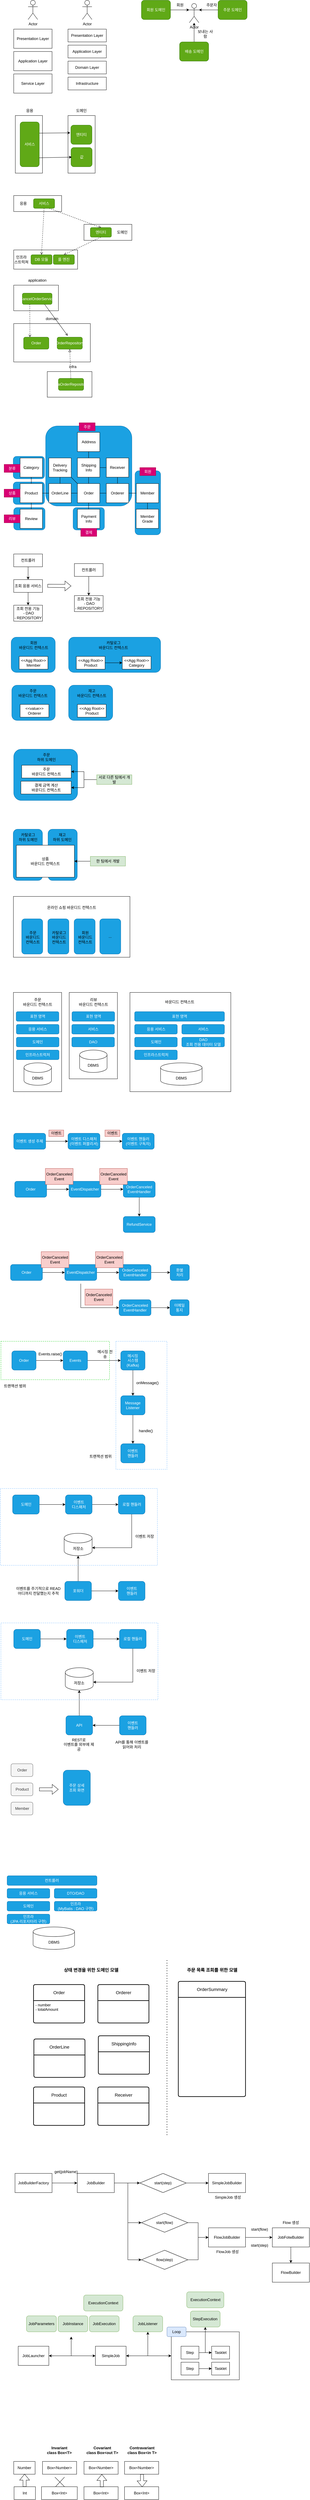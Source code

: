 <mxfile version="22.1.3" type="github">
  <diagram name="페이지-1" id="Y4-RYcunbu9aRbEV_naR">
    <mxGraphModel dx="972" dy="1295" grid="1" gridSize="10" guides="1" tooltips="1" connect="1" arrows="1" fold="1" page="1" pageScale="1" pageWidth="827" pageHeight="1169" math="0" shadow="0">
      <root>
        <mxCell id="0" />
        <mxCell id="1" parent="0" />
        <mxCell id="TRX-aWSIe3MvW-pxDjmY-43" value="" style="rounded=0;whiteSpace=wrap;html=1;" parent="1" vertex="1">
          <mxGeometry x="543.5" y="7325" width="213" height="150" as="geometry" />
        </mxCell>
        <mxCell id="_smx-A8lJI-glC0TWi5C-74" value="" style="rounded=1;whiteSpace=wrap;html=1;fillColor=#1ba1e2;fontColor=#ffffff;strokeColor=#006EAF;" parent="1" vertex="1">
          <mxGeometry x="50" y="1625" width="98" height="70" as="geometry" />
        </mxCell>
        <mxCell id="_smx-A8lJI-glC0TWi5C-73" value="" style="rounded=1;whiteSpace=wrap;html=1;fillColor=#1ba1e2;fontColor=#ffffff;strokeColor=#006EAF;" parent="1" vertex="1">
          <mxGeometry x="48.5" y="1545" width="98" height="70" as="geometry" />
        </mxCell>
        <mxCell id="_smx-A8lJI-glC0TWi5C-72" value="" style="rounded=1;whiteSpace=wrap;html=1;fillColor=#1ba1e2;fontColor=#ffffff;strokeColor=#006EAF;" parent="1" vertex="1">
          <mxGeometry x="48.5" y="1465" width="98" height="70" as="geometry" />
        </mxCell>
        <mxCell id="_smx-A8lJI-glC0TWi5C-71" value="" style="rounded=1;whiteSpace=wrap;html=1;fillColor=#1ba1e2;fontColor=#ffffff;strokeColor=#006EAF;" parent="1" vertex="1">
          <mxGeometry x="236" y="1625" width="98" height="70" as="geometry" />
        </mxCell>
        <mxCell id="_smx-A8lJI-glC0TWi5C-70" value="" style="rounded=1;whiteSpace=wrap;html=1;fillColor=#1ba1e2;fontColor=#ffffff;strokeColor=#006EAF;" parent="1" vertex="1">
          <mxGeometry x="430" y="1510" width="80" height="200" as="geometry" />
        </mxCell>
        <mxCell id="QpR7jnTuusSYjtvRaTHo-1" value="Presentation Layer" style="rounded=0;whiteSpace=wrap;html=1;" parent="1" vertex="1">
          <mxGeometry x="50" y="130" width="120" height="60" as="geometry" />
        </mxCell>
        <mxCell id="QpR7jnTuusSYjtvRaTHo-2" value="Application Layer" style="rounded=0;whiteSpace=wrap;html=1;" parent="1" vertex="1">
          <mxGeometry x="50" y="200" width="120" height="60" as="geometry" />
        </mxCell>
        <mxCell id="QpR7jnTuusSYjtvRaTHo-3" value="Service Layer" style="rounded=0;whiteSpace=wrap;html=1;" parent="1" vertex="1">
          <mxGeometry x="50" y="270" width="120" height="60" as="geometry" />
        </mxCell>
        <mxCell id="QpR7jnTuusSYjtvRaTHo-5" value="Actor" style="shape=umlActor;verticalLabelPosition=bottom;verticalAlign=top;html=1;outlineConnect=0;" parent="1" vertex="1">
          <mxGeometry x="95" y="40" width="30" height="60" as="geometry" />
        </mxCell>
        <mxCell id="QpR7jnTuusSYjtvRaTHo-8" value="Presentation Layer" style="rounded=0;whiteSpace=wrap;html=1;" parent="1" vertex="1">
          <mxGeometry x="220" y="130" width="120" height="40" as="geometry" />
        </mxCell>
        <mxCell id="QpR7jnTuusSYjtvRaTHo-9" value="Application Layer" style="rounded=0;whiteSpace=wrap;html=1;" parent="1" vertex="1">
          <mxGeometry x="220" y="180" width="120" height="40" as="geometry" />
        </mxCell>
        <mxCell id="QpR7jnTuusSYjtvRaTHo-10" value="Domain Layer" style="rounded=0;whiteSpace=wrap;html=1;" parent="1" vertex="1">
          <mxGeometry x="220" y="230" width="120" height="40" as="geometry" />
        </mxCell>
        <mxCell id="QpR7jnTuusSYjtvRaTHo-12" value="Actor" style="shape=umlActor;verticalLabelPosition=bottom;verticalAlign=top;html=1;outlineConnect=0;" parent="1" vertex="1">
          <mxGeometry x="265" y="40" width="30" height="60" as="geometry" />
        </mxCell>
        <mxCell id="QpR7jnTuusSYjtvRaTHo-13" value="Infrastructure" style="rounded=0;whiteSpace=wrap;html=1;" parent="1" vertex="1">
          <mxGeometry x="220" y="280" width="120" height="40" as="geometry" />
        </mxCell>
        <mxCell id="_smx-A8lJI-glC0TWi5C-1" value="" style="rounded=0;whiteSpace=wrap;html=1;" parent="1" vertex="1">
          <mxGeometry x="55" y="400" width="85" height="180" as="geometry" />
        </mxCell>
        <mxCell id="_smx-A8lJI-glC0TWi5C-2" value="" style="rounded=0;whiteSpace=wrap;html=1;" parent="1" vertex="1">
          <mxGeometry x="220" y="400" width="85" height="180" as="geometry" />
        </mxCell>
        <mxCell id="_smx-A8lJI-glC0TWi5C-3" value="서비스" style="rounded=1;whiteSpace=wrap;html=1;fillColor=#60a917;fontColor=#ffffff;strokeColor=#2D7600;" parent="1" vertex="1">
          <mxGeometry x="70" y="420" width="60" height="140" as="geometry" />
        </mxCell>
        <mxCell id="_smx-A8lJI-glC0TWi5C-4" value="엔티티" style="rounded=1;whiteSpace=wrap;html=1;fillColor=#60a917;fontColor=#ffffff;strokeColor=#2D7600;" parent="1" vertex="1">
          <mxGeometry x="229" y="430" width="66" height="60" as="geometry" />
        </mxCell>
        <mxCell id="_smx-A8lJI-glC0TWi5C-5" value="값" style="rounded=1;whiteSpace=wrap;html=1;fillColor=#60a917;fontColor=#ffffff;strokeColor=#2D7600;" parent="1" vertex="1">
          <mxGeometry x="229.5" y="500" width="66" height="60" as="geometry" />
        </mxCell>
        <mxCell id="_smx-A8lJI-glC0TWi5C-6" value="응용" style="text;html=1;strokeColor=none;fillColor=none;align=center;verticalAlign=middle;whiteSpace=wrap;rounded=0;" parent="1" vertex="1">
          <mxGeometry x="70" y="370" width="60" height="30" as="geometry" />
        </mxCell>
        <mxCell id="_smx-A8lJI-glC0TWi5C-7" value="도메인" style="text;html=1;strokeColor=none;fillColor=none;align=center;verticalAlign=middle;whiteSpace=wrap;rounded=0;" parent="1" vertex="1">
          <mxGeometry x="232" y="370" width="60" height="30" as="geometry" />
        </mxCell>
        <mxCell id="_smx-A8lJI-glC0TWi5C-8" value="" style="endArrow=classic;html=1;rounded=0;exitX=1;exitY=0.25;exitDx=0;exitDy=0;entryX=-0.03;entryY=0.4;entryDx=0;entryDy=0;entryPerimeter=0;" parent="1" source="_smx-A8lJI-glC0TWi5C-3" target="_smx-A8lJI-glC0TWi5C-4" edge="1">
          <mxGeometry width="50" height="50" relative="1" as="geometry">
            <mxPoint x="360" y="420" as="sourcePoint" />
            <mxPoint x="410" y="370" as="targetPoint" />
          </mxGeometry>
        </mxCell>
        <mxCell id="_smx-A8lJI-glC0TWi5C-9" value="" style="endArrow=classic;html=1;rounded=0;exitX=0.983;exitY=0.8;exitDx=0;exitDy=0;entryX=-0.03;entryY=0.4;entryDx=0;entryDy=0;entryPerimeter=0;exitPerimeter=0;" parent="1" source="_smx-A8lJI-glC0TWi5C-3" edge="1">
          <mxGeometry width="50" height="50" relative="1" as="geometry">
            <mxPoint x="135" y="531" as="sourcePoint" />
            <mxPoint x="232" y="530" as="targetPoint" />
          </mxGeometry>
        </mxCell>
        <mxCell id="_smx-A8lJI-glC0TWi5C-10" value="" style="rounded=0;whiteSpace=wrap;html=1;" parent="1" vertex="1">
          <mxGeometry x="50" y="650" width="150" height="50" as="geometry" />
        </mxCell>
        <mxCell id="_smx-A8lJI-glC0TWi5C-11" value="" style="rounded=0;whiteSpace=wrap;html=1;" parent="1" vertex="1">
          <mxGeometry x="270" y="740" width="150" height="50" as="geometry" />
        </mxCell>
        <mxCell id="_smx-A8lJI-glC0TWi5C-12" value="" style="rounded=0;whiteSpace=wrap;html=1;" parent="1" vertex="1">
          <mxGeometry x="50" y="820" width="200" height="60" as="geometry" />
        </mxCell>
        <mxCell id="_smx-A8lJI-glC0TWi5C-13" value="서비스" style="rounded=1;whiteSpace=wrap;html=1;fillColor=#60a917;fontColor=#ffffff;strokeColor=#2D7600;" parent="1" vertex="1">
          <mxGeometry x="112" y="660" width="66" height="30" as="geometry" />
        </mxCell>
        <mxCell id="_smx-A8lJI-glC0TWi5C-14" value="엔티티" style="rounded=1;whiteSpace=wrap;html=1;fillColor=#60a917;fontColor=#ffffff;strokeColor=#2D7600;" parent="1" vertex="1">
          <mxGeometry x="290" y="750" width="66" height="30" as="geometry" />
        </mxCell>
        <mxCell id="_smx-A8lJI-glC0TWi5C-15" value="DB 모듈" style="rounded=1;whiteSpace=wrap;html=1;fillColor=#60a917;fontColor=#ffffff;strokeColor=#2D7600;" parent="1" vertex="1">
          <mxGeometry x="104" y="835" width="66" height="30" as="geometry" />
        </mxCell>
        <mxCell id="_smx-A8lJI-glC0TWi5C-16" value="룰 엔진" style="rounded=1;whiteSpace=wrap;html=1;fillColor=#60a917;fontColor=#ffffff;strokeColor=#2D7600;" parent="1" vertex="1">
          <mxGeometry x="174" y="835" width="66" height="30" as="geometry" />
        </mxCell>
        <mxCell id="_smx-A8lJI-glC0TWi5C-17" value="응용" style="text;html=1;strokeColor=none;fillColor=none;align=center;verticalAlign=middle;whiteSpace=wrap;rounded=0;" parent="1" vertex="1">
          <mxGeometry x="50" y="660" width="60" height="30" as="geometry" />
        </mxCell>
        <mxCell id="_smx-A8lJI-glC0TWi5C-18" value="도메인" style="text;html=1;strokeColor=none;fillColor=none;align=center;verticalAlign=middle;whiteSpace=wrap;rounded=0;" parent="1" vertex="1">
          <mxGeometry x="360" y="750" width="60" height="30" as="geometry" />
        </mxCell>
        <mxCell id="_smx-A8lJI-glC0TWi5C-19" value="인프라&lt;br&gt;스트럭쳐" style="text;html=1;strokeColor=none;fillColor=none;align=center;verticalAlign=middle;whiteSpace=wrap;rounded=0;" parent="1" vertex="1">
          <mxGeometry x="44" y="835" width="60" height="30" as="geometry" />
        </mxCell>
        <mxCell id="_smx-A8lJI-glC0TWi5C-20" value="" style="endArrow=open;html=1;rounded=0;entryX=0.5;entryY=0;entryDx=0;entryDy=0;exitX=0.5;exitY=1;exitDx=0;exitDy=0;dashed=1;endFill=0;" parent="1" source="_smx-A8lJI-glC0TWi5C-13" target="_smx-A8lJI-glC0TWi5C-15" edge="1">
          <mxGeometry width="50" height="50" relative="1" as="geometry">
            <mxPoint x="360" y="670" as="sourcePoint" />
            <mxPoint x="410" y="620" as="targetPoint" />
          </mxGeometry>
        </mxCell>
        <mxCell id="_smx-A8lJI-glC0TWi5C-21" value="" style="endArrow=open;html=1;rounded=0;entryX=0.5;entryY=0;entryDx=0;entryDy=0;exitX=0.75;exitY=1;exitDx=0;exitDy=0;dashed=1;endFill=0;" parent="1" source="_smx-A8lJI-glC0TWi5C-13" target="_smx-A8lJI-glC0TWi5C-14" edge="1">
          <mxGeometry width="50" height="50" relative="1" as="geometry">
            <mxPoint x="155" y="700" as="sourcePoint" />
            <mxPoint x="147" y="845" as="targetPoint" />
          </mxGeometry>
        </mxCell>
        <mxCell id="_smx-A8lJI-glC0TWi5C-22" value="" style="endArrow=open;html=1;rounded=0;entryX=0.5;entryY=0;entryDx=0;entryDy=0;exitX=0.5;exitY=1;exitDx=0;exitDy=0;dashed=1;endFill=0;" parent="1" source="_smx-A8lJI-glC0TWi5C-14" target="_smx-A8lJI-glC0TWi5C-16" edge="1">
          <mxGeometry width="50" height="50" relative="1" as="geometry">
            <mxPoint x="172" y="700" as="sourcePoint" />
            <mxPoint x="333" y="760" as="targetPoint" />
          </mxGeometry>
        </mxCell>
        <mxCell id="_smx-A8lJI-glC0TWi5C-23" value="" style="rounded=0;whiteSpace=wrap;html=1;" parent="1" vertex="1">
          <mxGeometry x="50" y="930" width="140" height="80" as="geometry" />
        </mxCell>
        <mxCell id="_smx-A8lJI-glC0TWi5C-24" value="" style="rounded=0;whiteSpace=wrap;html=1;" parent="1" vertex="1">
          <mxGeometry x="50" y="1050" width="240" height="120" as="geometry" />
        </mxCell>
        <mxCell id="_smx-A8lJI-glC0TWi5C-25" value="" style="rounded=0;whiteSpace=wrap;html=1;" parent="1" vertex="1">
          <mxGeometry x="155" y="1200" width="140" height="80" as="geometry" />
        </mxCell>
        <mxCell id="_smx-A8lJI-glC0TWi5C-26" value="CancelOrderService" style="rounded=1;whiteSpace=wrap;html=1;fillColor=#60a917;fontColor=#ffffff;strokeColor=#2D7600;" parent="1" vertex="1">
          <mxGeometry x="77" y="955" width="93" height="35" as="geometry" />
        </mxCell>
        <mxCell id="_smx-A8lJI-glC0TWi5C-27" value="Order" style="rounded=1;whiteSpace=wrap;html=1;fillColor=#60a917;fontColor=#ffffff;strokeColor=#2D7600;" parent="1" vertex="1">
          <mxGeometry x="81" y="1092.5" width="79" height="37.5" as="geometry" />
        </mxCell>
        <mxCell id="_smx-A8lJI-glC0TWi5C-28" value="OrderRepository" style="rounded=1;whiteSpace=wrap;html=1;fillColor=#60a917;fontColor=#ffffff;strokeColor=#2D7600;" parent="1" vertex="1">
          <mxGeometry x="186" y="1092.5" width="79" height="37.5" as="geometry" />
        </mxCell>
        <mxCell id="_smx-A8lJI-glC0TWi5C-29" value="JpaOrderRepository" style="rounded=1;whiteSpace=wrap;html=1;fillColor=#60a917;fontColor=#ffffff;strokeColor=#2D7600;" parent="1" vertex="1">
          <mxGeometry x="190" y="1221.25" width="79" height="37.5" as="geometry" />
        </mxCell>
        <mxCell id="_smx-A8lJI-glC0TWi5C-30" value="application" style="text;html=1;strokeColor=none;fillColor=none;align=center;verticalAlign=middle;whiteSpace=wrap;rounded=0;" parent="1" vertex="1">
          <mxGeometry x="93.5" y="900" width="60" height="30" as="geometry" />
        </mxCell>
        <mxCell id="_smx-A8lJI-glC0TWi5C-69" value="" style="rounded=1;whiteSpace=wrap;html=1;fillColor=#1ba1e2;fontColor=#ffffff;strokeColor=#006EAF;" parent="1" vertex="1">
          <mxGeometry x="150" y="1370" width="270" height="250" as="geometry" />
        </mxCell>
        <mxCell id="_smx-A8lJI-glC0TWi5C-31" value="domain" style="text;html=1;strokeColor=none;fillColor=none;align=center;verticalAlign=middle;whiteSpace=wrap;rounded=0;" parent="1" vertex="1">
          <mxGeometry x="140" y="1020" width="60" height="30" as="geometry" />
        </mxCell>
        <mxCell id="_smx-A8lJI-glC0TWi5C-32" value="infra" style="text;html=1;strokeColor=none;fillColor=none;align=center;verticalAlign=middle;whiteSpace=wrap;rounded=0;" parent="1" vertex="1">
          <mxGeometry x="205" y="1170" width="60" height="30" as="geometry" />
        </mxCell>
        <mxCell id="_smx-A8lJI-glC0TWi5C-33" value="" style="endArrow=open;html=1;rounded=0;entryX=0.25;entryY=0;entryDx=0;entryDy=0;exitX=0.25;exitY=1;exitDx=0;exitDy=0;dashed=1;endFill=0;" parent="1" source="_smx-A8lJI-glC0TWi5C-26" target="_smx-A8lJI-glC0TWi5C-27" edge="1">
          <mxGeometry width="50" height="50" relative="1" as="geometry">
            <mxPoint x="420" y="1025" as="sourcePoint" />
            <mxPoint x="412" y="1170" as="targetPoint" />
          </mxGeometry>
        </mxCell>
        <mxCell id="_smx-A8lJI-glC0TWi5C-34" value="" style="endArrow=open;html=1;rounded=0;entryX=0.418;entryY=-0.12;entryDx=0;entryDy=0;exitX=0.75;exitY=1;exitDx=0;exitDy=0;entryPerimeter=0;endFill=0;" parent="1" source="_smx-A8lJI-glC0TWi5C-26" target="_smx-A8lJI-glC0TWi5C-28" edge="1">
          <mxGeometry width="50" height="50" relative="1" as="geometry">
            <mxPoint x="110" y="1000" as="sourcePoint" />
            <mxPoint x="111" y="1103" as="targetPoint" />
          </mxGeometry>
        </mxCell>
        <mxCell id="_smx-A8lJI-glC0TWi5C-35" value="" style="endArrow=block;html=1;rounded=0;endFill=0;entryX=0.5;entryY=1;entryDx=0;entryDy=0;dashed=1;" parent="1" source="_smx-A8lJI-glC0TWi5C-29" target="_smx-A8lJI-glC0TWi5C-28" edge="1">
          <mxGeometry width="50" height="50" relative="1" as="geometry">
            <mxPoint x="157" y="1000" as="sourcePoint" />
            <mxPoint x="360" y="1140" as="targetPoint" />
          </mxGeometry>
        </mxCell>
        <mxCell id="_smx-A8lJI-glC0TWi5C-52" style="edgeStyle=orthogonalEdgeStyle;rounded=0;orthogonalLoop=1;jettySize=auto;html=1;endArrow=none;endFill=0;" parent="1" source="_smx-A8lJI-glC0TWi5C-36" target="_smx-A8lJI-glC0TWi5C-37" edge="1">
          <mxGeometry relative="1" as="geometry" />
        </mxCell>
        <mxCell id="_smx-A8lJI-glC0TWi5C-36" value="Category" style="rounded=0;whiteSpace=wrap;html=1;" parent="1" vertex="1">
          <mxGeometry x="70" y="1470" width="70" height="60" as="geometry" />
        </mxCell>
        <mxCell id="_smx-A8lJI-glC0TWi5C-53" style="edgeStyle=orthogonalEdgeStyle;rounded=0;orthogonalLoop=1;jettySize=auto;html=1;endArrow=none;endFill=0;" parent="1" source="_smx-A8lJI-glC0TWi5C-37" target="_smx-A8lJI-glC0TWi5C-38" edge="1">
          <mxGeometry relative="1" as="geometry" />
        </mxCell>
        <mxCell id="_smx-A8lJI-glC0TWi5C-63" style="edgeStyle=orthogonalEdgeStyle;rounded=0;orthogonalLoop=1;jettySize=auto;html=1;endArrow=none;endFill=0;" parent="1" source="_smx-A8lJI-glC0TWi5C-37" target="_smx-A8lJI-glC0TWi5C-40" edge="1">
          <mxGeometry relative="1" as="geometry" />
        </mxCell>
        <mxCell id="_smx-A8lJI-glC0TWi5C-37" value="Product" style="rounded=0;whiteSpace=wrap;html=1;" parent="1" vertex="1">
          <mxGeometry x="70" y="1550" width="70" height="60" as="geometry" />
        </mxCell>
        <mxCell id="_smx-A8lJI-glC0TWi5C-38" value="Review" style="rounded=0;whiteSpace=wrap;html=1;" parent="1" vertex="1">
          <mxGeometry x="70" y="1630" width="70" height="60" as="geometry" />
        </mxCell>
        <mxCell id="_smx-A8lJI-glC0TWi5C-64" style="edgeStyle=orthogonalEdgeStyle;rounded=0;orthogonalLoop=1;jettySize=auto;html=1;endArrow=none;endFill=0;" parent="1" source="_smx-A8lJI-glC0TWi5C-40" target="_smx-A8lJI-glC0TWi5C-43" edge="1">
          <mxGeometry relative="1" as="geometry" />
        </mxCell>
        <mxCell id="_smx-A8lJI-glC0TWi5C-40" value="OrderLine" style="rounded=0;whiteSpace=wrap;html=1;" parent="1" vertex="1">
          <mxGeometry x="160" y="1550" width="70" height="60" as="geometry" />
        </mxCell>
        <mxCell id="_smx-A8lJI-glC0TWi5C-60" style="edgeStyle=orthogonalEdgeStyle;rounded=0;orthogonalLoop=1;jettySize=auto;html=1;endArrow=none;endFill=0;" parent="1" source="_smx-A8lJI-glC0TWi5C-41" target="_smx-A8lJI-glC0TWi5C-40" edge="1">
          <mxGeometry relative="1" as="geometry" />
        </mxCell>
        <mxCell id="_smx-A8lJI-glC0TWi5C-61" style="rounded=0;orthogonalLoop=1;jettySize=auto;html=1;entryX=0;entryY=0;entryDx=0;entryDy=0;exitX=1;exitY=1;exitDx=0;exitDy=0;endArrow=none;endFill=0;" parent="1" source="_smx-A8lJI-glC0TWi5C-41" target="_smx-A8lJI-glC0TWi5C-43" edge="1">
          <mxGeometry relative="1" as="geometry" />
        </mxCell>
        <mxCell id="_smx-A8lJI-glC0TWi5C-41" value="Delivery&lt;br&gt;Tracking" style="rounded=0;whiteSpace=wrap;html=1;" parent="1" vertex="1">
          <mxGeometry x="160" y="1470" width="70" height="60" as="geometry" />
        </mxCell>
        <mxCell id="_smx-A8lJI-glC0TWi5C-57" style="edgeStyle=orthogonalEdgeStyle;rounded=0;orthogonalLoop=1;jettySize=auto;html=1;entryX=0;entryY=0.5;entryDx=0;entryDy=0;endArrow=none;endFill=0;" parent="1" source="_smx-A8lJI-glC0TWi5C-42" target="_smx-A8lJI-glC0TWi5C-46" edge="1">
          <mxGeometry relative="1" as="geometry" />
        </mxCell>
        <mxCell id="_smx-A8lJI-glC0TWi5C-58" style="edgeStyle=orthogonalEdgeStyle;rounded=0;orthogonalLoop=1;jettySize=auto;html=1;entryX=0.5;entryY=0;entryDx=0;entryDy=0;endArrow=none;endFill=0;" parent="1" source="_smx-A8lJI-glC0TWi5C-42" target="_smx-A8lJI-glC0TWi5C-43" edge="1">
          <mxGeometry relative="1" as="geometry" />
        </mxCell>
        <mxCell id="_smx-A8lJI-glC0TWi5C-42" value="Shipping&lt;br&gt;Info" style="rounded=0;whiteSpace=wrap;html=1;" parent="1" vertex="1">
          <mxGeometry x="249.5" y="1470" width="70" height="60" as="geometry" />
        </mxCell>
        <mxCell id="_smx-A8lJI-glC0TWi5C-54" style="edgeStyle=orthogonalEdgeStyle;rounded=0;orthogonalLoop=1;jettySize=auto;html=1;endArrow=none;endFill=0;" parent="1" source="_smx-A8lJI-glC0TWi5C-43" target="_smx-A8lJI-glC0TWi5C-44" edge="1">
          <mxGeometry relative="1" as="geometry" />
        </mxCell>
        <mxCell id="_smx-A8lJI-glC0TWi5C-55" style="edgeStyle=orthogonalEdgeStyle;rounded=0;orthogonalLoop=1;jettySize=auto;html=1;entryX=0;entryY=0.5;entryDx=0;entryDy=0;endArrow=none;endFill=0;" parent="1" source="_smx-A8lJI-glC0TWi5C-43" target="_smx-A8lJI-glC0TWi5C-47" edge="1">
          <mxGeometry relative="1" as="geometry" />
        </mxCell>
        <mxCell id="_smx-A8lJI-glC0TWi5C-43" value="Order" style="rounded=0;whiteSpace=wrap;html=1;" parent="1" vertex="1">
          <mxGeometry x="249.5" y="1550" width="70" height="60" as="geometry" />
        </mxCell>
        <mxCell id="_smx-A8lJI-glC0TWi5C-44" value="Payment&lt;br&gt;Info" style="rounded=0;whiteSpace=wrap;html=1;" parent="1" vertex="1">
          <mxGeometry x="249.5" y="1630" width="70" height="60" as="geometry" />
        </mxCell>
        <mxCell id="_smx-A8lJI-glC0TWi5C-59" style="edgeStyle=orthogonalEdgeStyle;rounded=0;orthogonalLoop=1;jettySize=auto;html=1;entryX=0.5;entryY=0;entryDx=0;entryDy=0;endArrow=none;endFill=0;" parent="1" source="_smx-A8lJI-glC0TWi5C-45" target="_smx-A8lJI-glC0TWi5C-42" edge="1">
          <mxGeometry relative="1" as="geometry" />
        </mxCell>
        <mxCell id="_smx-A8lJI-glC0TWi5C-45" value="Address" style="rounded=0;whiteSpace=wrap;html=1;" parent="1" vertex="1">
          <mxGeometry x="249.5" y="1390" width="70" height="60" as="geometry" />
        </mxCell>
        <mxCell id="_smx-A8lJI-glC0TWi5C-56" style="edgeStyle=orthogonalEdgeStyle;rounded=0;orthogonalLoop=1;jettySize=auto;html=1;entryX=0.5;entryY=0;entryDx=0;entryDy=0;endArrow=none;endFill=0;" parent="1" source="_smx-A8lJI-glC0TWi5C-46" target="_smx-A8lJI-glC0TWi5C-47" edge="1">
          <mxGeometry relative="1" as="geometry" />
        </mxCell>
        <mxCell id="_smx-A8lJI-glC0TWi5C-46" value="Receiver" style="rounded=0;whiteSpace=wrap;html=1;" parent="1" vertex="1">
          <mxGeometry x="340" y="1470" width="70" height="60" as="geometry" />
        </mxCell>
        <mxCell id="_smx-A8lJI-glC0TWi5C-65" style="edgeStyle=orthogonalEdgeStyle;rounded=0;orthogonalLoop=1;jettySize=auto;html=1;entryX=0;entryY=0.5;entryDx=0;entryDy=0;endArrow=none;endFill=0;" parent="1" source="_smx-A8lJI-glC0TWi5C-47" target="_smx-A8lJI-glC0TWi5C-48" edge="1">
          <mxGeometry relative="1" as="geometry" />
        </mxCell>
        <mxCell id="_smx-A8lJI-glC0TWi5C-47" value="Orderer" style="rounded=0;whiteSpace=wrap;html=1;" parent="1" vertex="1">
          <mxGeometry x="340" y="1550" width="70" height="60" as="geometry" />
        </mxCell>
        <mxCell id="_smx-A8lJI-glC0TWi5C-66" style="edgeStyle=orthogonalEdgeStyle;rounded=0;orthogonalLoop=1;jettySize=auto;html=1;entryX=0.5;entryY=0;entryDx=0;entryDy=0;endArrow=none;endFill=0;" parent="1" source="_smx-A8lJI-glC0TWi5C-48" target="_smx-A8lJI-glC0TWi5C-49" edge="1">
          <mxGeometry relative="1" as="geometry" />
        </mxCell>
        <mxCell id="_smx-A8lJI-glC0TWi5C-48" value="Member" style="rounded=0;whiteSpace=wrap;html=1;" parent="1" vertex="1">
          <mxGeometry x="434" y="1550" width="70" height="60" as="geometry" />
        </mxCell>
        <mxCell id="_smx-A8lJI-glC0TWi5C-49" value="Member&lt;br&gt;Grade" style="rounded=0;whiteSpace=wrap;html=1;" parent="1" vertex="1">
          <mxGeometry x="433.5" y="1630" width="70" height="60" as="geometry" />
        </mxCell>
        <mxCell id="_smx-A8lJI-glC0TWi5C-75" value="주문" style="text;html=1;strokeColor=#A50040;fillColor=#d80073;align=center;verticalAlign=middle;whiteSpace=wrap;rounded=0;fontColor=#ffffff;" parent="1" vertex="1">
          <mxGeometry x="255" y="1360" width="50" height="25" as="geometry" />
        </mxCell>
        <mxCell id="_smx-A8lJI-glC0TWi5C-76" value="회원" style="text;html=1;strokeColor=#A50040;fillColor=#d80073;align=center;verticalAlign=middle;whiteSpace=wrap;rounded=0;fontColor=#ffffff;" parent="1" vertex="1">
          <mxGeometry x="445" y="1500" width="50" height="25" as="geometry" />
        </mxCell>
        <mxCell id="_smx-A8lJI-glC0TWi5C-77" value="분류" style="text;html=1;strokeColor=#A50040;fillColor=#d80073;align=center;verticalAlign=middle;whiteSpace=wrap;rounded=0;fontColor=#ffffff;" parent="1" vertex="1">
          <mxGeometry x="20" y="1490" width="50" height="25" as="geometry" />
        </mxCell>
        <mxCell id="_smx-A8lJI-glC0TWi5C-78" value="상품" style="text;html=1;strokeColor=#A50040;fillColor=#d80073;align=center;verticalAlign=middle;whiteSpace=wrap;rounded=0;fontColor=#ffffff;" parent="1" vertex="1">
          <mxGeometry x="20" y="1567.5" width="50" height="25" as="geometry" />
        </mxCell>
        <mxCell id="_smx-A8lJI-glC0TWi5C-80" value="리뷰" style="text;html=1;strokeColor=#A50040;fillColor=#d80073;align=center;verticalAlign=middle;whiteSpace=wrap;rounded=0;fontColor=#ffffff;" parent="1" vertex="1">
          <mxGeometry x="20" y="1647.5" width="50" height="25" as="geometry" />
        </mxCell>
        <mxCell id="_smx-A8lJI-glC0TWi5C-81" value="결제" style="text;html=1;strokeColor=#A50040;fillColor=#d80073;align=center;verticalAlign=middle;whiteSpace=wrap;rounded=0;fontColor=#ffffff;" parent="1" vertex="1">
          <mxGeometry x="260" y="1690" width="50" height="25" as="geometry" />
        </mxCell>
        <mxCell id="-84DrhppB6eFI0bf-o7Q-6" style="edgeStyle=orthogonalEdgeStyle;rounded=0;orthogonalLoop=1;jettySize=auto;html=1;entryX=0.5;entryY=0;entryDx=0;entryDy=0;" parent="1" source="-84DrhppB6eFI0bf-o7Q-1" target="-84DrhppB6eFI0bf-o7Q-2" edge="1">
          <mxGeometry relative="1" as="geometry" />
        </mxCell>
        <mxCell id="-84DrhppB6eFI0bf-o7Q-1" value="컨트롤러" style="rounded=0;whiteSpace=wrap;html=1;" parent="1" vertex="1">
          <mxGeometry x="50" y="1770" width="90" height="40" as="geometry" />
        </mxCell>
        <mxCell id="-84DrhppB6eFI0bf-o7Q-7" style="edgeStyle=orthogonalEdgeStyle;rounded=0;orthogonalLoop=1;jettySize=auto;html=1;" parent="1" source="-84DrhppB6eFI0bf-o7Q-2" target="-84DrhppB6eFI0bf-o7Q-3" edge="1">
          <mxGeometry relative="1" as="geometry" />
        </mxCell>
        <mxCell id="-84DrhppB6eFI0bf-o7Q-2" value="조회 응용 서비스" style="rounded=0;whiteSpace=wrap;html=1;" parent="1" vertex="1">
          <mxGeometry x="50" y="1850" width="90" height="40" as="geometry" />
        </mxCell>
        <mxCell id="-84DrhppB6eFI0bf-o7Q-3" value="조회 전용 기능&lt;br&gt;&amp;nbsp;- DAO&lt;br&gt;- REPOSITORY" style="rounded=0;whiteSpace=wrap;html=1;" parent="1" vertex="1">
          <mxGeometry x="50" y="1930" width="90" height="50" as="geometry" />
        </mxCell>
        <mxCell id="-84DrhppB6eFI0bf-o7Q-13" style="edgeStyle=orthogonalEdgeStyle;rounded=0;orthogonalLoop=1;jettySize=auto;html=1;" parent="1" source="-84DrhppB6eFI0bf-o7Q-11" target="-84DrhppB6eFI0bf-o7Q-12" edge="1">
          <mxGeometry relative="1" as="geometry" />
        </mxCell>
        <mxCell id="-84DrhppB6eFI0bf-o7Q-11" value="컨트롤러" style="rounded=0;whiteSpace=wrap;html=1;" parent="1" vertex="1">
          <mxGeometry x="240" y="1800" width="90" height="40" as="geometry" />
        </mxCell>
        <mxCell id="-84DrhppB6eFI0bf-o7Q-12" value="조회 전용 기능&lt;br&gt;&amp;nbsp;- DAO&lt;br&gt;- REPOSITORY" style="rounded=0;whiteSpace=wrap;html=1;" parent="1" vertex="1">
          <mxGeometry x="240" y="1900" width="90" height="50" as="geometry" />
        </mxCell>
        <mxCell id="-84DrhppB6eFI0bf-o7Q-14" value="" style="shape=flexArrow;endArrow=classic;html=1;rounded=0;" parent="1" edge="1">
          <mxGeometry width="50" height="50" relative="1" as="geometry">
            <mxPoint x="156" y="1869.5" as="sourcePoint" />
            <mxPoint x="230" y="1870" as="targetPoint" />
          </mxGeometry>
        </mxCell>
        <mxCell id="1VwFPS25N1D_1iXiYj8S-1" value="" style="rounded=1;whiteSpace=wrap;html=1;fillColor=#1ba1e2;fontColor=#ffffff;strokeColor=#006EAF;" parent="1" vertex="1">
          <mxGeometry x="42" y="2030" width="138" height="110" as="geometry" />
        </mxCell>
        <mxCell id="1VwFPS25N1D_1iXiYj8S-2" value="" style="rounded=1;whiteSpace=wrap;html=1;fillColor=#1ba1e2;fontColor=#ffffff;strokeColor=#006EAF;" parent="1" vertex="1">
          <mxGeometry x="222" y="2030" width="288" height="110" as="geometry" />
        </mxCell>
        <mxCell id="1VwFPS25N1D_1iXiYj8S-3" value="" style="rounded=1;whiteSpace=wrap;html=1;fillColor=#1ba1e2;fontColor=#ffffff;strokeColor=#006EAF;" parent="1" vertex="1">
          <mxGeometry x="44" y="2180" width="136" height="110" as="geometry" />
        </mxCell>
        <mxCell id="1VwFPS25N1D_1iXiYj8S-4" value="" style="rounded=1;whiteSpace=wrap;html=1;fillColor=#1ba1e2;fontColor=#ffffff;strokeColor=#006EAF;" parent="1" vertex="1">
          <mxGeometry x="222" y="2180" width="138" height="110" as="geometry" />
        </mxCell>
        <mxCell id="1VwFPS25N1D_1iXiYj8S-5" value="&amp;lt;&amp;lt;Agg Root&amp;gt;&amp;gt;&lt;br&gt;Member" style="rounded=0;whiteSpace=wrap;html=1;" parent="1" vertex="1">
          <mxGeometry x="67" y="2090" width="90" height="40" as="geometry" />
        </mxCell>
        <mxCell id="1VwFPS25N1D_1iXiYj8S-6" value="&amp;lt;&amp;lt;value&amp;gt;&amp;gt;&lt;br&gt;Orderer" style="rounded=0;whiteSpace=wrap;html=1;" parent="1" vertex="1">
          <mxGeometry x="70" y="2240" width="90" height="40" as="geometry" />
        </mxCell>
        <mxCell id="1VwFPS25N1D_1iXiYj8S-7" value="&amp;lt;&amp;lt;Agg Root&amp;gt;&amp;gt;&lt;br&gt;Product" style="rounded=0;whiteSpace=wrap;html=1;" parent="1" vertex="1">
          <mxGeometry x="249.5" y="2240" width="90" height="40" as="geometry" />
        </mxCell>
        <mxCell id="1VwFPS25N1D_1iXiYj8S-10" style="edgeStyle=orthogonalEdgeStyle;rounded=0;orthogonalLoop=1;jettySize=auto;html=1;" parent="1" source="1VwFPS25N1D_1iXiYj8S-8" target="1VwFPS25N1D_1iXiYj8S-9" edge="1">
          <mxGeometry relative="1" as="geometry" />
        </mxCell>
        <mxCell id="1VwFPS25N1D_1iXiYj8S-8" value="&amp;lt;&amp;lt;Agg Root&amp;gt;&amp;gt;&lt;br&gt;Product" style="rounded=0;whiteSpace=wrap;html=1;" parent="1" vertex="1">
          <mxGeometry x="246" y="2090" width="90" height="40" as="geometry" />
        </mxCell>
        <mxCell id="1VwFPS25N1D_1iXiYj8S-9" value="&amp;lt;&amp;lt;Agg Root&amp;gt;&amp;gt;&lt;br&gt;Category" style="rounded=0;whiteSpace=wrap;html=1;" parent="1" vertex="1">
          <mxGeometry x="390" y="2090" width="90" height="40" as="geometry" />
        </mxCell>
        <mxCell id="1VwFPS25N1D_1iXiYj8S-11" value="회원&lt;br&gt;바운디드 컨텍스트" style="text;html=1;strokeColor=none;fillColor=none;align=center;verticalAlign=middle;whiteSpace=wrap;rounded=0;" parent="1" vertex="1">
          <mxGeometry x="65" y="2040" width="95" height="30" as="geometry" />
        </mxCell>
        <mxCell id="1VwFPS25N1D_1iXiYj8S-12" value="주문&lt;br&gt;바운디드 컨텍스트" style="text;html=1;strokeColor=none;fillColor=none;align=center;verticalAlign=middle;whiteSpace=wrap;rounded=0;" parent="1" vertex="1">
          <mxGeometry x="62.5" y="2190" width="95" height="30" as="geometry" />
        </mxCell>
        <mxCell id="1VwFPS25N1D_1iXiYj8S-13" value="재고&lt;br&gt;바운디드 컨텍스트" style="text;html=1;strokeColor=none;fillColor=none;align=center;verticalAlign=middle;whiteSpace=wrap;rounded=0;" parent="1" vertex="1">
          <mxGeometry x="247" y="2190" width="95" height="30" as="geometry" />
        </mxCell>
        <mxCell id="1VwFPS25N1D_1iXiYj8S-14" value="카탈로그&lt;br&gt;바운디드 컨텍스트" style="text;html=1;strokeColor=none;fillColor=none;align=center;verticalAlign=middle;whiteSpace=wrap;rounded=0;" parent="1" vertex="1">
          <mxGeometry x="315" y="2040" width="95" height="30" as="geometry" />
        </mxCell>
        <mxCell id="Oq6ClZ9OewPaVYauBHl8-1" value="Actor" style="shape=umlActor;verticalLabelPosition=bottom;verticalAlign=top;html=1;outlineConnect=0;" parent="1" vertex="1">
          <mxGeometry x="600" y="50" width="30" height="60" as="geometry" />
        </mxCell>
        <mxCell id="Oq6ClZ9OewPaVYauBHl8-7" style="edgeStyle=orthogonalEdgeStyle;rounded=0;orthogonalLoop=1;jettySize=auto;html=1;entryX=0;entryY=0.333;entryDx=0;entryDy=0;entryPerimeter=0;" parent="1" source="Oq6ClZ9OewPaVYauBHl8-4" target="Oq6ClZ9OewPaVYauBHl8-1" edge="1">
          <mxGeometry relative="1" as="geometry" />
        </mxCell>
        <mxCell id="Oq6ClZ9OewPaVYauBHl8-4" value="회원 도메인" style="rounded=1;whiteSpace=wrap;html=1;fillColor=#60a917;fontColor=#ffffff;strokeColor=#2D7600;" parent="1" vertex="1">
          <mxGeometry x="450" y="40" width="91" height="60" as="geometry" />
        </mxCell>
        <mxCell id="Oq6ClZ9OewPaVYauBHl8-8" style="edgeStyle=orthogonalEdgeStyle;rounded=0;orthogonalLoop=1;jettySize=auto;html=1;entryX=1;entryY=0.333;entryDx=0;entryDy=0;entryPerimeter=0;" parent="1" source="Oq6ClZ9OewPaVYauBHl8-5" target="Oq6ClZ9OewPaVYauBHl8-1" edge="1">
          <mxGeometry relative="1" as="geometry" />
        </mxCell>
        <mxCell id="Oq6ClZ9OewPaVYauBHl8-5" value="주문 도메인" style="rounded=1;whiteSpace=wrap;html=1;fillColor=#60a917;fontColor=#ffffff;strokeColor=#2D7600;" parent="1" vertex="1">
          <mxGeometry x="690" y="40" width="91" height="60" as="geometry" />
        </mxCell>
        <mxCell id="Oq6ClZ9OewPaVYauBHl8-9" style="edgeStyle=orthogonalEdgeStyle;rounded=0;orthogonalLoop=1;jettySize=auto;html=1;" parent="1" source="Oq6ClZ9OewPaVYauBHl8-6" target="Oq6ClZ9OewPaVYauBHl8-1" edge="1">
          <mxGeometry relative="1" as="geometry" />
        </mxCell>
        <mxCell id="Oq6ClZ9OewPaVYauBHl8-6" value="배송 도메인" style="rounded=1;whiteSpace=wrap;html=1;fillColor=#60a917;fontColor=#ffffff;strokeColor=#2D7600;" parent="1" vertex="1">
          <mxGeometry x="569.5" y="170" width="91" height="60" as="geometry" />
        </mxCell>
        <mxCell id="Oq6ClZ9OewPaVYauBHl8-10" value="회원" style="text;html=1;strokeColor=none;fillColor=none;align=center;verticalAlign=middle;whiteSpace=wrap;rounded=0;" parent="1" vertex="1">
          <mxGeometry x="541" y="40" width="60" height="30" as="geometry" />
        </mxCell>
        <mxCell id="Oq6ClZ9OewPaVYauBHl8-11" value="주문자" style="text;html=1;strokeColor=none;fillColor=none;align=center;verticalAlign=middle;whiteSpace=wrap;rounded=0;" parent="1" vertex="1">
          <mxGeometry x="640" y="40" width="60" height="30" as="geometry" />
        </mxCell>
        <mxCell id="Oq6ClZ9OewPaVYauBHl8-12" value="보내는 사람" style="text;html=1;strokeColor=none;fillColor=none;align=center;verticalAlign=middle;whiteSpace=wrap;rounded=0;" parent="1" vertex="1">
          <mxGeometry x="620" y="130" width="60" height="30" as="geometry" />
        </mxCell>
        <mxCell id="Oq6ClZ9OewPaVYauBHl8-13" value="" style="rounded=1;whiteSpace=wrap;html=1;fillColor=#1ba1e2;fontColor=#ffffff;strokeColor=#006EAF;" parent="1" vertex="1">
          <mxGeometry x="50" y="2380" width="200" height="160" as="geometry" />
        </mxCell>
        <mxCell id="Oq6ClZ9OewPaVYauBHl8-14" value="주문&lt;br&gt;하위 도메인" style="text;html=1;strokeColor=none;fillColor=none;align=center;verticalAlign=middle;whiteSpace=wrap;rounded=0;" parent="1" vertex="1">
          <mxGeometry x="81.25" y="2390" width="142.5" height="30" as="geometry" />
        </mxCell>
        <mxCell id="Oq6ClZ9OewPaVYauBHl8-15" value="주문&lt;br&gt;바운디드 컨텍스트" style="rounded=0;whiteSpace=wrap;html=1;" parent="1" vertex="1">
          <mxGeometry x="75" y="2430" width="155" height="40" as="geometry" />
        </mxCell>
        <mxCell id="Oq6ClZ9OewPaVYauBHl8-16" value="결제 금액 계산&lt;br&gt;바운디드 컨텍스트" style="rounded=0;whiteSpace=wrap;html=1;" parent="1" vertex="1">
          <mxGeometry x="72.5" y="2480" width="157.5" height="40" as="geometry" />
        </mxCell>
        <mxCell id="Oq6ClZ9OewPaVYauBHl8-18" style="edgeStyle=orthogonalEdgeStyle;rounded=0;orthogonalLoop=1;jettySize=auto;html=1;" parent="1" source="Oq6ClZ9OewPaVYauBHl8-17" target="Oq6ClZ9OewPaVYauBHl8-15" edge="1">
          <mxGeometry relative="1" as="geometry" />
        </mxCell>
        <mxCell id="Oq6ClZ9OewPaVYauBHl8-19" style="edgeStyle=orthogonalEdgeStyle;rounded=0;orthogonalLoop=1;jettySize=auto;html=1;" parent="1" source="Oq6ClZ9OewPaVYauBHl8-17" target="Oq6ClZ9OewPaVYauBHl8-16" edge="1">
          <mxGeometry relative="1" as="geometry" />
        </mxCell>
        <mxCell id="Oq6ClZ9OewPaVYauBHl8-17" value="서로 다른 팀에서 개발" style="text;html=1;strokeColor=#82b366;fillColor=#d5e8d4;align=center;verticalAlign=middle;whiteSpace=wrap;rounded=0;" parent="1" vertex="1">
          <mxGeometry x="310" y="2460" width="110" height="30" as="geometry" />
        </mxCell>
        <mxCell id="Oq6ClZ9OewPaVYauBHl8-20" value="" style="rounded=1;whiteSpace=wrap;html=1;fillColor=#1ba1e2;fontColor=#ffffff;strokeColor=#006EAF;" parent="1" vertex="1">
          <mxGeometry x="48.5" y="2630" width="91.5" height="160" as="geometry" />
        </mxCell>
        <mxCell id="Oq6ClZ9OewPaVYauBHl8-21" value="" style="rounded=1;whiteSpace=wrap;html=1;fillColor=#1ba1e2;fontColor=#ffffff;strokeColor=#006EAF;" parent="1" vertex="1">
          <mxGeometry x="157.5" y="2630" width="91.5" height="160" as="geometry" />
        </mxCell>
        <mxCell id="Oq6ClZ9OewPaVYauBHl8-22" value="카탈로그&lt;br&gt;하위 도메인" style="text;html=1;strokeColor=none;fillColor=none;align=center;verticalAlign=middle;whiteSpace=wrap;rounded=0;" parent="1" vertex="1">
          <mxGeometry x="53.13" y="2640" width="83.75" height="30" as="geometry" />
        </mxCell>
        <mxCell id="Oq6ClZ9OewPaVYauBHl8-23" value="재고&lt;br&gt;하위 도메인" style="text;html=1;strokeColor=none;fillColor=none;align=center;verticalAlign=middle;whiteSpace=wrap;rounded=0;" parent="1" vertex="1">
          <mxGeometry x="160" y="2640" width="83.75" height="30" as="geometry" />
        </mxCell>
        <mxCell id="Oq6ClZ9OewPaVYauBHl8-24" value="상품&lt;br&gt;바운디드 컨텍스트" style="rounded=0;whiteSpace=wrap;html=1;" parent="1" vertex="1">
          <mxGeometry x="58.25" y="2680" width="181.75" height="100" as="geometry" />
        </mxCell>
        <mxCell id="Oq6ClZ9OewPaVYauBHl8-26" style="edgeStyle=orthogonalEdgeStyle;rounded=0;orthogonalLoop=1;jettySize=auto;html=1;" parent="1" source="Oq6ClZ9OewPaVYauBHl8-25" target="Oq6ClZ9OewPaVYauBHl8-24" edge="1">
          <mxGeometry relative="1" as="geometry" />
        </mxCell>
        <mxCell id="Oq6ClZ9OewPaVYauBHl8-25" value="한 팀에서 개발" style="text;html=1;strokeColor=#82b366;fillColor=#d5e8d4;align=center;verticalAlign=middle;whiteSpace=wrap;rounded=0;" parent="1" vertex="1">
          <mxGeometry x="290" y="2715" width="110" height="30" as="geometry" />
        </mxCell>
        <mxCell id="Oq6ClZ9OewPaVYauBHl8-27" value="" style="rounded=0;whiteSpace=wrap;html=1;" parent="1" vertex="1">
          <mxGeometry x="49" y="2840" width="365" height="190" as="geometry" />
        </mxCell>
        <mxCell id="Oq6ClZ9OewPaVYauBHl8-28" value="" style="rounded=1;whiteSpace=wrap;html=1;fillColor=#1ba1e2;fontColor=#ffffff;strokeColor=#006EAF;" parent="1" vertex="1">
          <mxGeometry x="75" y="2910" width="65.75" height="110" as="geometry" />
        </mxCell>
        <mxCell id="Oq6ClZ9OewPaVYauBHl8-29" value="" style="rounded=1;whiteSpace=wrap;html=1;fillColor=#1ba1e2;fontColor=#ffffff;strokeColor=#006EAF;" parent="1" vertex="1">
          <mxGeometry x="157" y="2910" width="65.75" height="110" as="geometry" />
        </mxCell>
        <mxCell id="Oq6ClZ9OewPaVYauBHl8-30" value="" style="rounded=1;whiteSpace=wrap;html=1;fillColor=#1ba1e2;fontColor=#ffffff;strokeColor=#006EAF;" parent="1" vertex="1">
          <mxGeometry x="239.25" y="2910" width="65.75" height="110" as="geometry" />
        </mxCell>
        <mxCell id="Oq6ClZ9OewPaVYauBHl8-31" value="" style="rounded=1;whiteSpace=wrap;html=1;fillColor=#1ba1e2;fontColor=#ffffff;strokeColor=#006EAF;" parent="1" vertex="1">
          <mxGeometry x="319.5" y="2910" width="65.75" height="110" as="geometry" />
        </mxCell>
        <mxCell id="Oq6ClZ9OewPaVYauBHl8-32" value="온라인 쇼핑 바운디드 컨텍스트" style="text;html=1;strokeColor=none;fillColor=none;align=center;verticalAlign=middle;whiteSpace=wrap;rounded=0;" parent="1" vertex="1">
          <mxGeometry x="107.25" y="2860" width="248.75" height="30" as="geometry" />
        </mxCell>
        <mxCell id="Oq6ClZ9OewPaVYauBHl8-33" value="주문&lt;br&gt;바운디드&lt;br&gt;컨텍스트" style="text;html=1;strokeColor=none;fillColor=none;align=center;verticalAlign=middle;whiteSpace=wrap;rounded=0;" parent="1" vertex="1">
          <mxGeometry x="80.07" y="2923" width="59.87" height="90" as="geometry" />
        </mxCell>
        <mxCell id="Oq6ClZ9OewPaVYauBHl8-34" value="카탈로그&lt;br&gt;바운디드&lt;br&gt;컨텍스트" style="text;html=1;strokeColor=none;fillColor=none;align=center;verticalAlign=middle;whiteSpace=wrap;rounded=0;" parent="1" vertex="1">
          <mxGeometry x="162.13" y="2923" width="59.87" height="90" as="geometry" />
        </mxCell>
        <mxCell id="Oq6ClZ9OewPaVYauBHl8-35" value="회원&lt;br&gt;바운디드&lt;br&gt;컨텍스트" style="text;html=1;strokeColor=none;fillColor=none;align=center;verticalAlign=middle;whiteSpace=wrap;rounded=0;" parent="1" vertex="1">
          <mxGeometry x="243.75" y="2923" width="59.87" height="90" as="geometry" />
        </mxCell>
        <mxCell id="Oq6ClZ9OewPaVYauBHl8-36" value="..." style="text;html=1;strokeColor=none;fillColor=none;align=center;verticalAlign=middle;whiteSpace=wrap;rounded=0;" parent="1" vertex="1">
          <mxGeometry x="322.44" y="2920" width="59.87" height="90" as="geometry" />
        </mxCell>
        <mxCell id="Oq6ClZ9OewPaVYauBHl8-37" value="" style="rounded=0;whiteSpace=wrap;html=1;" parent="1" vertex="1">
          <mxGeometry x="49" y="3140" width="151" height="310" as="geometry" />
        </mxCell>
        <mxCell id="Oq6ClZ9OewPaVYauBHl8-44" value="" style="rounded=0;whiteSpace=wrap;html=1;" parent="1" vertex="1">
          <mxGeometry x="223.75" y="3140" width="151" height="270" as="geometry" />
        </mxCell>
        <mxCell id="Oq6ClZ9OewPaVYauBHl8-45" value="표현 영역" style="rounded=1;whiteSpace=wrap;html=1;fillColor=#1ba1e2;fontColor=#ffffff;strokeColor=#006EAF;" parent="1" vertex="1">
          <mxGeometry x="57.75" y="3200" width="133.5" height="30" as="geometry" />
        </mxCell>
        <mxCell id="Oq6ClZ9OewPaVYauBHl8-46" value="응용 서비스" style="rounded=1;whiteSpace=wrap;html=1;fillColor=#1ba1e2;fontColor=#ffffff;strokeColor=#006EAF;" parent="1" vertex="1">
          <mxGeometry x="58.25" y="3240" width="133.5" height="30" as="geometry" />
        </mxCell>
        <mxCell id="Oq6ClZ9OewPaVYauBHl8-47" value="도메인" style="rounded=1;whiteSpace=wrap;html=1;fillColor=#1ba1e2;fontColor=#ffffff;strokeColor=#006EAF;" parent="1" vertex="1">
          <mxGeometry x="58.25" y="3280" width="133.5" height="30" as="geometry" />
        </mxCell>
        <mxCell id="Oq6ClZ9OewPaVYauBHl8-48" value="인프라스트럭처" style="rounded=1;whiteSpace=wrap;html=1;fillColor=#1ba1e2;fontColor=#ffffff;strokeColor=#006EAF;" parent="1" vertex="1">
          <mxGeometry x="58.25" y="3320" width="133.5" height="30" as="geometry" />
        </mxCell>
        <mxCell id="Oq6ClZ9OewPaVYauBHl8-49" value="표현 영역" style="rounded=1;whiteSpace=wrap;html=1;fillColor=#1ba1e2;fontColor=#ffffff;strokeColor=#006EAF;" parent="1" vertex="1">
          <mxGeometry x="232.5" y="3200" width="133.5" height="30" as="geometry" />
        </mxCell>
        <mxCell id="Oq6ClZ9OewPaVYauBHl8-50" value="서비스" style="rounded=1;whiteSpace=wrap;html=1;fillColor=#1ba1e2;fontColor=#ffffff;strokeColor=#006EAF;" parent="1" vertex="1">
          <mxGeometry x="232" y="3240" width="133.5" height="30" as="geometry" />
        </mxCell>
        <mxCell id="Oq6ClZ9OewPaVYauBHl8-51" value="DAO" style="rounded=1;whiteSpace=wrap;html=1;fillColor=#1ba1e2;fontColor=#ffffff;strokeColor=#006EAF;" parent="1" vertex="1">
          <mxGeometry x="232" y="3280" width="133.5" height="30" as="geometry" />
        </mxCell>
        <mxCell id="Oq6ClZ9OewPaVYauBHl8-52" value="주문&lt;br&gt;바운디드 컨텍스트" style="text;html=1;strokeColor=none;fillColor=none;align=center;verticalAlign=middle;whiteSpace=wrap;rounded=0;" parent="1" vertex="1">
          <mxGeometry x="58.25" y="3150" width="133.75" height="40" as="geometry" />
        </mxCell>
        <mxCell id="Oq6ClZ9OewPaVYauBHl8-53" value="리뷰&lt;br&gt;바운디드 컨텍스트" style="text;html=1;strokeColor=none;fillColor=none;align=center;verticalAlign=middle;whiteSpace=wrap;rounded=0;" parent="1" vertex="1">
          <mxGeometry x="232.5" y="3150" width="133.75" height="40" as="geometry" />
        </mxCell>
        <mxCell id="Oq6ClZ9OewPaVYauBHl8-54" value="DBMS" style="shape=cylinder3;whiteSpace=wrap;html=1;boundedLbl=1;backgroundOutline=1;size=15;" parent="1" vertex="1">
          <mxGeometry x="82.13" y="3360" width="86" height="70" as="geometry" />
        </mxCell>
        <mxCell id="Oq6ClZ9OewPaVYauBHl8-55" value="DBMS" style="shape=cylinder3;whiteSpace=wrap;html=1;boundedLbl=1;backgroundOutline=1;size=15;" parent="1" vertex="1">
          <mxGeometry x="256.38" y="3320" width="86" height="70" as="geometry" />
        </mxCell>
        <mxCell id="Oq6ClZ9OewPaVYauBHl8-56" value="" style="rounded=0;whiteSpace=wrap;html=1;" parent="1" vertex="1">
          <mxGeometry x="414" y="3140" width="316" height="310" as="geometry" />
        </mxCell>
        <mxCell id="Oq6ClZ9OewPaVYauBHl8-57" value="표현 영역" style="rounded=1;whiteSpace=wrap;html=1;fillColor=#1ba1e2;fontColor=#ffffff;strokeColor=#006EAF;" parent="1" vertex="1">
          <mxGeometry x="428.75" y="3200" width="281.25" height="30" as="geometry" />
        </mxCell>
        <mxCell id="Oq6ClZ9OewPaVYauBHl8-58" value="바운디드 컨텍스트" style="text;html=1;strokeColor=none;fillColor=none;align=center;verticalAlign=middle;whiteSpace=wrap;rounded=0;" parent="1" vertex="1">
          <mxGeometry x="500.13" y="3150" width="139.87" height="40" as="geometry" />
        </mxCell>
        <mxCell id="Oq6ClZ9OewPaVYauBHl8-61" value="응용 서비스" style="rounded=1;whiteSpace=wrap;html=1;fillColor=#1ba1e2;fontColor=#ffffff;strokeColor=#006EAF;" parent="1" vertex="1">
          <mxGeometry x="428.75" y="3240" width="133.5" height="30" as="geometry" />
        </mxCell>
        <mxCell id="Oq6ClZ9OewPaVYauBHl8-62" value="서비스" style="rounded=1;whiteSpace=wrap;html=1;fillColor=#1ba1e2;fontColor=#ffffff;strokeColor=#006EAF;" parent="1" vertex="1">
          <mxGeometry x="576.5" y="3240" width="133.5" height="30" as="geometry" />
        </mxCell>
        <mxCell id="Oq6ClZ9OewPaVYauBHl8-63" value="도메인" style="rounded=1;whiteSpace=wrap;html=1;fillColor=#1ba1e2;fontColor=#ffffff;strokeColor=#006EAF;" parent="1" vertex="1">
          <mxGeometry x="428.75" y="3280" width="133.5" height="30" as="geometry" />
        </mxCell>
        <mxCell id="Oq6ClZ9OewPaVYauBHl8-64" value="인프라스트럭처" style="rounded=1;whiteSpace=wrap;html=1;fillColor=#1ba1e2;fontColor=#ffffff;strokeColor=#006EAF;" parent="1" vertex="1">
          <mxGeometry x="428.75" y="3320" width="133.5" height="30" as="geometry" />
        </mxCell>
        <mxCell id="Oq6ClZ9OewPaVYauBHl8-65" value="DAO&lt;br&gt;조회 전용 데이터 모델" style="rounded=1;whiteSpace=wrap;html=1;fillColor=#1ba1e2;fontColor=#ffffff;strokeColor=#006EAF;" parent="1" vertex="1">
          <mxGeometry x="576.5" y="3280" width="133.5" height="30" as="geometry" />
        </mxCell>
        <mxCell id="Oq6ClZ9OewPaVYauBHl8-66" value="DBMS" style="shape=cylinder3;whiteSpace=wrap;html=1;boundedLbl=1;backgroundOutline=1;size=15;" parent="1" vertex="1">
          <mxGeometry x="510" y="3360" width="130" height="70" as="geometry" />
        </mxCell>
        <mxCell id="Oq6ClZ9OewPaVYauBHl8-70" style="edgeStyle=orthogonalEdgeStyle;rounded=0;orthogonalLoop=1;jettySize=auto;html=1;" parent="1" source="Oq6ClZ9OewPaVYauBHl8-67" target="Oq6ClZ9OewPaVYauBHl8-68" edge="1">
          <mxGeometry relative="1" as="geometry" />
        </mxCell>
        <mxCell id="Oq6ClZ9OewPaVYauBHl8-67" value="이벤트 생성 주체" style="rounded=1;whiteSpace=wrap;html=1;fillColor=#1ba1e2;fontColor=#ffffff;strokeColor=#006EAF;" parent="1" vertex="1">
          <mxGeometry x="50" y="3580" width="100" height="50" as="geometry" />
        </mxCell>
        <mxCell id="Oq6ClZ9OewPaVYauBHl8-71" style="edgeStyle=orthogonalEdgeStyle;rounded=0;orthogonalLoop=1;jettySize=auto;html=1;" parent="1" source="Oq6ClZ9OewPaVYauBHl8-68" target="Oq6ClZ9OewPaVYauBHl8-69" edge="1">
          <mxGeometry relative="1" as="geometry" />
        </mxCell>
        <mxCell id="Oq6ClZ9OewPaVYauBHl8-68" value="이벤트 디스패처&lt;br&gt;(이벤트 퍼블리셔)" style="rounded=1;whiteSpace=wrap;html=1;fillColor=#1ba1e2;fontColor=#ffffff;strokeColor=#006EAF;" parent="1" vertex="1">
          <mxGeometry x="220" y="3580" width="100" height="50" as="geometry" />
        </mxCell>
        <mxCell id="Oq6ClZ9OewPaVYauBHl8-69" value="이벤트 핸들러&lt;br&gt;(이벤트 구독자)" style="rounded=1;whiteSpace=wrap;html=1;fillColor=#1ba1e2;fontColor=#ffffff;strokeColor=#006EAF;" parent="1" vertex="1">
          <mxGeometry x="390" y="3580" width="100" height="50" as="geometry" />
        </mxCell>
        <mxCell id="Oq6ClZ9OewPaVYauBHl8-72" value="이벤트" style="text;html=1;strokeColor=#b85450;fillColor=#f8cecc;align=center;verticalAlign=middle;whiteSpace=wrap;rounded=0;" parent="1" vertex="1">
          <mxGeometry x="160" y="3570" width="46.5" height="20" as="geometry" />
        </mxCell>
        <mxCell id="Oq6ClZ9OewPaVYauBHl8-73" value="이벤트" style="text;html=1;strokeColor=#b85450;fillColor=#f8cecc;align=center;verticalAlign=middle;whiteSpace=wrap;rounded=0;" parent="1" vertex="1">
          <mxGeometry x="335.81" y="3570" width="46.5" height="20" as="geometry" />
        </mxCell>
        <mxCell id="Oq6ClZ9OewPaVYauBHl8-76" style="edgeStyle=orthogonalEdgeStyle;rounded=0;orthogonalLoop=1;jettySize=auto;html=1;" parent="1" source="Oq6ClZ9OewPaVYauBHl8-77" target="Oq6ClZ9OewPaVYauBHl8-79" edge="1">
          <mxGeometry relative="1" as="geometry" />
        </mxCell>
        <mxCell id="Oq6ClZ9OewPaVYauBHl8-77" value="Order" style="rounded=1;whiteSpace=wrap;html=1;fillColor=#1ba1e2;fontColor=#ffffff;strokeColor=#006EAF;" parent="1" vertex="1">
          <mxGeometry x="53.13" y="3730" width="100" height="50" as="geometry" />
        </mxCell>
        <mxCell id="Oq6ClZ9OewPaVYauBHl8-78" style="edgeStyle=orthogonalEdgeStyle;rounded=0;orthogonalLoop=1;jettySize=auto;html=1;" parent="1" source="Oq6ClZ9OewPaVYauBHl8-79" target="Oq6ClZ9OewPaVYauBHl8-80" edge="1">
          <mxGeometry relative="1" as="geometry" />
        </mxCell>
        <mxCell id="Oq6ClZ9OewPaVYauBHl8-79" value="EventDispatcher" style="rounded=1;whiteSpace=wrap;html=1;fillColor=#1ba1e2;fontColor=#ffffff;strokeColor=#006EAF;" parent="1" vertex="1">
          <mxGeometry x="223.13" y="3730" width="100" height="50" as="geometry" />
        </mxCell>
        <mxCell id="Oq6ClZ9OewPaVYauBHl8-84" style="edgeStyle=orthogonalEdgeStyle;rounded=0;orthogonalLoop=1;jettySize=auto;html=1;" parent="1" source="Oq6ClZ9OewPaVYauBHl8-80" target="Oq6ClZ9OewPaVYauBHl8-83" edge="1">
          <mxGeometry relative="1" as="geometry" />
        </mxCell>
        <mxCell id="Oq6ClZ9OewPaVYauBHl8-80" value="OrderCanceled&lt;br&gt;EventHandler" style="rounded=1;whiteSpace=wrap;html=1;fillColor=#1ba1e2;fontColor=#ffffff;strokeColor=#006EAF;" parent="1" vertex="1">
          <mxGeometry x="393.13" y="3730" width="100" height="50" as="geometry" />
        </mxCell>
        <mxCell id="Oq6ClZ9OewPaVYauBHl8-81" value="OrderCanceled&lt;br&gt;Event" style="text;html=1;strokeColor=#b85450;fillColor=#f8cecc;align=center;verticalAlign=middle;whiteSpace=wrap;rounded=0;" parent="1" vertex="1">
          <mxGeometry x="149.13" y="3690" width="86.87" height="50" as="geometry" />
        </mxCell>
        <mxCell id="Oq6ClZ9OewPaVYauBHl8-83" value="RefundService" style="rounded=1;whiteSpace=wrap;html=1;fillColor=#1ba1e2;fontColor=#ffffff;strokeColor=#006EAF;" parent="1" vertex="1">
          <mxGeometry x="393.13" y="3840" width="100" height="50" as="geometry" />
        </mxCell>
        <mxCell id="Oq6ClZ9OewPaVYauBHl8-86" value="OrderCanceled&lt;br&gt;Event" style="text;html=1;strokeColor=#b85450;fillColor=#f8cecc;align=center;verticalAlign=middle;whiteSpace=wrap;rounded=0;" parent="1" vertex="1">
          <mxGeometry x="319.06" y="3690" width="86.87" height="50" as="geometry" />
        </mxCell>
        <mxCell id="Oq6ClZ9OewPaVYauBHl8-88" style="edgeStyle=orthogonalEdgeStyle;rounded=0;orthogonalLoop=1;jettySize=auto;html=1;" parent="1" source="Oq6ClZ9OewPaVYauBHl8-89" target="Oq6ClZ9OewPaVYauBHl8-91" edge="1">
          <mxGeometry relative="1" as="geometry" />
        </mxCell>
        <mxCell id="Oq6ClZ9OewPaVYauBHl8-89" value="Order" style="rounded=1;whiteSpace=wrap;html=1;fillColor=#1ba1e2;fontColor=#ffffff;strokeColor=#006EAF;" parent="1" vertex="1">
          <mxGeometry x="40" y="3990" width="100" height="50" as="geometry" />
        </mxCell>
        <mxCell id="Oq6ClZ9OewPaVYauBHl8-90" style="edgeStyle=orthogonalEdgeStyle;rounded=0;orthogonalLoop=1;jettySize=auto;html=1;" parent="1" source="Oq6ClZ9OewPaVYauBHl8-91" target="Oq6ClZ9OewPaVYauBHl8-93" edge="1">
          <mxGeometry relative="1" as="geometry" />
        </mxCell>
        <mxCell id="Oq6ClZ9OewPaVYauBHl8-98" style="edgeStyle=orthogonalEdgeStyle;rounded=0;orthogonalLoop=1;jettySize=auto;html=1;entryX=0;entryY=0.5;entryDx=0;entryDy=0;" parent="1" target="Oq6ClZ9OewPaVYauBHl8-97" edge="1">
          <mxGeometry relative="1" as="geometry">
            <mxPoint x="260" y="4050" as="sourcePoint" />
            <Array as="points">
              <mxPoint x="260" y="4125" />
            </Array>
          </mxGeometry>
        </mxCell>
        <mxCell id="Oq6ClZ9OewPaVYauBHl8-91" value="EventDispatcher" style="rounded=1;whiteSpace=wrap;html=1;fillColor=#1ba1e2;fontColor=#ffffff;strokeColor=#006EAF;" parent="1" vertex="1">
          <mxGeometry x="210" y="3990" width="100" height="50" as="geometry" />
        </mxCell>
        <mxCell id="Oq6ClZ9OewPaVYauBHl8-102" style="edgeStyle=orthogonalEdgeStyle;rounded=0;orthogonalLoop=1;jettySize=auto;html=1;" parent="1" source="Oq6ClZ9OewPaVYauBHl8-93" target="Oq6ClZ9OewPaVYauBHl8-100" edge="1">
          <mxGeometry relative="1" as="geometry" />
        </mxCell>
        <mxCell id="Oq6ClZ9OewPaVYauBHl8-93" value="OrderCanceled&lt;br&gt;EventHandler" style="rounded=1;whiteSpace=wrap;html=1;fillColor=#1ba1e2;fontColor=#ffffff;strokeColor=#006EAF;" parent="1" vertex="1">
          <mxGeometry x="380" y="3990" width="100" height="50" as="geometry" />
        </mxCell>
        <mxCell id="Oq6ClZ9OewPaVYauBHl8-94" value="OrderCanceled&lt;br&gt;Event" style="text;html=1;strokeColor=#b85450;fillColor=#f8cecc;align=center;verticalAlign=middle;whiteSpace=wrap;rounded=0;" parent="1" vertex="1">
          <mxGeometry x="136" y="3950" width="86.87" height="50" as="geometry" />
        </mxCell>
        <mxCell id="Oq6ClZ9OewPaVYauBHl8-96" value="OrderCanceled&lt;br&gt;Event" style="text;html=1;strokeColor=#b85450;fillColor=#f8cecc;align=center;verticalAlign=middle;whiteSpace=wrap;rounded=0;" parent="1" vertex="1">
          <mxGeometry x="305.93" y="3950" width="86.87" height="50" as="geometry" />
        </mxCell>
        <mxCell id="Oq6ClZ9OewPaVYauBHl8-103" style="edgeStyle=orthogonalEdgeStyle;rounded=0;orthogonalLoop=1;jettySize=auto;html=1;entryX=0;entryY=0.5;entryDx=0;entryDy=0;" parent="1" source="Oq6ClZ9OewPaVYauBHl8-97" target="Oq6ClZ9OewPaVYauBHl8-101" edge="1">
          <mxGeometry relative="1" as="geometry" />
        </mxCell>
        <mxCell id="Oq6ClZ9OewPaVYauBHl8-97" value="OrderCanceled&lt;br&gt;EventHandler" style="rounded=1;whiteSpace=wrap;html=1;fillColor=#1ba1e2;fontColor=#ffffff;strokeColor=#006EAF;" parent="1" vertex="1">
          <mxGeometry x="380" y="4100" width="100" height="50" as="geometry" />
        </mxCell>
        <mxCell id="Oq6ClZ9OewPaVYauBHl8-99" value="OrderCanceled&lt;br&gt;Event" style="text;html=1;strokeColor=#b85450;fillColor=#f8cecc;align=center;verticalAlign=middle;whiteSpace=wrap;rounded=0;" parent="1" vertex="1">
          <mxGeometry x="273.13" y="4067" width="86.87" height="50" as="geometry" />
        </mxCell>
        <mxCell id="Oq6ClZ9OewPaVYauBHl8-100" value="환불&lt;br&gt;처리" style="rounded=1;whiteSpace=wrap;html=1;fillColor=#1ba1e2;fontColor=#ffffff;strokeColor=#006EAF;" parent="1" vertex="1">
          <mxGeometry x="540" y="3990" width="60" height="50" as="geometry" />
        </mxCell>
        <mxCell id="Oq6ClZ9OewPaVYauBHl8-101" value="이메일&lt;br&gt;통지" style="rounded=1;whiteSpace=wrap;html=1;fillColor=#1ba1e2;fontColor=#ffffff;strokeColor=#006EAF;" parent="1" vertex="1">
          <mxGeometry x="539.38" y="4100" width="60" height="50" as="geometry" />
        </mxCell>
        <mxCell id="MCfoHtqSefYnALDlVHi6-6" style="edgeStyle=orthogonalEdgeStyle;rounded=0;orthogonalLoop=1;jettySize=auto;html=1;" parent="1" source="MCfoHtqSefYnALDlVHi6-1" target="MCfoHtqSefYnALDlVHi6-2" edge="1">
          <mxGeometry relative="1" as="geometry" />
        </mxCell>
        <mxCell id="MCfoHtqSefYnALDlVHi6-1" value="Order" style="rounded=1;whiteSpace=wrap;html=1;fillColor=#1ba1e2;fontColor=#ffffff;strokeColor=#006EAF;" parent="1" vertex="1">
          <mxGeometry x="44" y="4260" width="76" height="60" as="geometry" />
        </mxCell>
        <mxCell id="MCfoHtqSefYnALDlVHi6-7" style="edgeStyle=orthogonalEdgeStyle;rounded=0;orthogonalLoop=1;jettySize=auto;html=1;" parent="1" source="MCfoHtqSefYnALDlVHi6-2" target="MCfoHtqSefYnALDlVHi6-3" edge="1">
          <mxGeometry relative="1" as="geometry" />
        </mxCell>
        <mxCell id="MCfoHtqSefYnALDlVHi6-2" value="Events" style="rounded=1;whiteSpace=wrap;html=1;fillColor=#1ba1e2;fontColor=#ffffff;strokeColor=#006EAF;" parent="1" vertex="1">
          <mxGeometry x="205" y="4260" width="76" height="60" as="geometry" />
        </mxCell>
        <mxCell id="MCfoHtqSefYnALDlVHi6-8" style="edgeStyle=orthogonalEdgeStyle;rounded=0;orthogonalLoop=1;jettySize=auto;html=1;" parent="1" source="MCfoHtqSefYnALDlVHi6-3" target="MCfoHtqSefYnALDlVHi6-4" edge="1">
          <mxGeometry relative="1" as="geometry" />
        </mxCell>
        <mxCell id="MCfoHtqSefYnALDlVHi6-3" value="메시징&lt;br&gt;시스템&lt;br&gt;(Kafka)" style="rounded=1;whiteSpace=wrap;html=1;fillColor=#1ba1e2;fontColor=#ffffff;strokeColor=#006EAF;" parent="1" vertex="1">
          <mxGeometry x="385.25" y="4260" width="76" height="60" as="geometry" />
        </mxCell>
        <mxCell id="MCfoHtqSefYnALDlVHi6-9" style="edgeStyle=orthogonalEdgeStyle;rounded=0;orthogonalLoop=1;jettySize=auto;html=1;" parent="1" source="MCfoHtqSefYnALDlVHi6-4" target="MCfoHtqSefYnALDlVHi6-5" edge="1">
          <mxGeometry relative="1" as="geometry" />
        </mxCell>
        <mxCell id="MCfoHtqSefYnALDlVHi6-4" value="Message&lt;br&gt;Listener" style="rounded=1;whiteSpace=wrap;html=1;fillColor=#1ba1e2;fontColor=#ffffff;strokeColor=#006EAF;" parent="1" vertex="1">
          <mxGeometry x="385.25" y="4400" width="76" height="60" as="geometry" />
        </mxCell>
        <mxCell id="MCfoHtqSefYnALDlVHi6-5" value="이벤트&lt;br&gt;핸들러" style="rounded=1;whiteSpace=wrap;html=1;fillColor=#1ba1e2;fontColor=#ffffff;strokeColor=#006EAF;" parent="1" vertex="1">
          <mxGeometry x="385.25" y="4550" width="76" height="60" as="geometry" />
        </mxCell>
        <mxCell id="MCfoHtqSefYnALDlVHi6-10" value="Events.raise()" style="text;html=1;align=center;verticalAlign=middle;whiteSpace=wrap;rounded=0;" parent="1" vertex="1">
          <mxGeometry x="140.75" y="4260" width="46.5" height="20" as="geometry" />
        </mxCell>
        <mxCell id="MCfoHtqSefYnALDlVHi6-11" value="메시징 전송" style="text;html=1;align=center;verticalAlign=middle;whiteSpace=wrap;rounded=0;" parent="1" vertex="1">
          <mxGeometry x="306.25" y="4260" width="60" height="20" as="geometry" />
        </mxCell>
        <mxCell id="MCfoHtqSefYnALDlVHi6-12" value="onMessage()" style="text;html=1;align=center;verticalAlign=middle;whiteSpace=wrap;rounded=0;" parent="1" vertex="1">
          <mxGeometry x="438.5" y="4350" width="60" height="20" as="geometry" />
        </mxCell>
        <mxCell id="MCfoHtqSefYnALDlVHi6-14" value="" style="rounded=0;whiteSpace=wrap;html=1;fillColor=none;dashed=1;strokeColor=#00CC00;" parent="1" vertex="1">
          <mxGeometry x="10" y="4230" width="340" height="120" as="geometry" />
        </mxCell>
        <mxCell id="MCfoHtqSefYnALDlVHi6-13" value="handle()" style="text;html=1;align=center;verticalAlign=middle;whiteSpace=wrap;rounded=0;" parent="1" vertex="1">
          <mxGeometry x="434" y="4500" width="60" height="20" as="geometry" />
        </mxCell>
        <mxCell id="MCfoHtqSefYnALDlVHi6-15" value="트랜잭션 범위" style="text;html=1;align=center;verticalAlign=middle;whiteSpace=wrap;rounded=0;" parent="1" vertex="1">
          <mxGeometry x="10" y="4360" width="88" height="20" as="geometry" />
        </mxCell>
        <mxCell id="MCfoHtqSefYnALDlVHi6-16" value="" style="rounded=0;whiteSpace=wrap;html=1;fillColor=none;dashed=1;strokeColor=#66B2FF;" parent="1" vertex="1">
          <mxGeometry x="370" y="4230" width="160" height="400" as="geometry" />
        </mxCell>
        <mxCell id="MCfoHtqSefYnALDlVHi6-17" value="트랜잭션 범위" style="text;html=1;align=center;verticalAlign=middle;whiteSpace=wrap;rounded=0;" parent="1" vertex="1">
          <mxGeometry x="278" y="4580" width="88" height="20" as="geometry" />
        </mxCell>
        <mxCell id="MCfoHtqSefYnALDlVHi6-24" style="edgeStyle=orthogonalEdgeStyle;rounded=0;orthogonalLoop=1;jettySize=auto;html=1;" parent="1" source="MCfoHtqSefYnALDlVHi6-18" target="MCfoHtqSefYnALDlVHi6-19" edge="1">
          <mxGeometry relative="1" as="geometry" />
        </mxCell>
        <mxCell id="MCfoHtqSefYnALDlVHi6-18" value="도메인" style="rounded=1;whiteSpace=wrap;html=1;fillColor=#1ba1e2;fontColor=#ffffff;strokeColor=#006EAF;" parent="1" vertex="1">
          <mxGeometry x="46.5" y="4710" width="83.5" height="60" as="geometry" />
        </mxCell>
        <mxCell id="MCfoHtqSefYnALDlVHi6-25" style="edgeStyle=orthogonalEdgeStyle;rounded=0;orthogonalLoop=1;jettySize=auto;html=1;entryX=0;entryY=0.5;entryDx=0;entryDy=0;" parent="1" source="MCfoHtqSefYnALDlVHi6-19" target="MCfoHtqSefYnALDlVHi6-20" edge="1">
          <mxGeometry relative="1" as="geometry" />
        </mxCell>
        <mxCell id="MCfoHtqSefYnALDlVHi6-19" value="이벤트&lt;br&gt;디스패처" style="rounded=1;whiteSpace=wrap;html=1;fillColor=#1ba1e2;fontColor=#ffffff;strokeColor=#006EAF;" parent="1" vertex="1">
          <mxGeometry x="212" y="4710" width="83.5" height="60" as="geometry" />
        </mxCell>
        <mxCell id="MCfoHtqSefYnALDlVHi6-26" style="edgeStyle=orthogonalEdgeStyle;rounded=0;orthogonalLoop=1;jettySize=auto;html=1;entryX=1;entryY=0;entryDx=0;entryDy=45;entryPerimeter=0;" parent="1" source="MCfoHtqSefYnALDlVHi6-20" target="MCfoHtqSefYnALDlVHi6-21" edge="1">
          <mxGeometry relative="1" as="geometry">
            <Array as="points">
              <mxPoint x="420" y="4875" />
            </Array>
          </mxGeometry>
        </mxCell>
        <mxCell id="MCfoHtqSefYnALDlVHi6-20" value="로컬 핸들러" style="rounded=1;whiteSpace=wrap;html=1;fillColor=#1ba1e2;fontColor=#ffffff;strokeColor=#006EAF;" parent="1" vertex="1">
          <mxGeometry x="377.75" y="4710" width="83.5" height="60" as="geometry" />
        </mxCell>
        <mxCell id="MCfoHtqSefYnALDlVHi6-21" value="저장소" style="shape=cylinder3;whiteSpace=wrap;html=1;boundedLbl=1;backgroundOutline=1;size=15;" parent="1" vertex="1">
          <mxGeometry x="207.93" y="4830" width="87.57" height="70" as="geometry" />
        </mxCell>
        <mxCell id="MCfoHtqSefYnALDlVHi6-27" style="edgeStyle=orthogonalEdgeStyle;rounded=0;orthogonalLoop=1;jettySize=auto;html=1;entryX=0.5;entryY=1;entryDx=0;entryDy=0;entryPerimeter=0;" parent="1" source="MCfoHtqSefYnALDlVHi6-22" target="MCfoHtqSefYnALDlVHi6-21" edge="1">
          <mxGeometry relative="1" as="geometry" />
        </mxCell>
        <mxCell id="MCfoHtqSefYnALDlVHi6-28" style="edgeStyle=orthogonalEdgeStyle;rounded=0;orthogonalLoop=1;jettySize=auto;html=1;entryX=0;entryY=0.5;entryDx=0;entryDy=0;" parent="1" source="MCfoHtqSefYnALDlVHi6-22" target="MCfoHtqSefYnALDlVHi6-23" edge="1">
          <mxGeometry relative="1" as="geometry" />
        </mxCell>
        <mxCell id="MCfoHtqSefYnALDlVHi6-22" value="포워더" style="rounded=1;whiteSpace=wrap;html=1;fillColor=#1ba1e2;fontColor=#ffffff;strokeColor=#006EAF;" parent="1" vertex="1">
          <mxGeometry x="209.97" y="4980" width="83.5" height="60" as="geometry" />
        </mxCell>
        <mxCell id="MCfoHtqSefYnALDlVHi6-23" value="이벤트&lt;br&gt;핸들러" style="rounded=1;whiteSpace=wrap;html=1;fillColor=#1ba1e2;fontColor=#ffffff;strokeColor=#006EAF;" parent="1" vertex="1">
          <mxGeometry x="377.75" y="4980" width="83.5" height="60" as="geometry" />
        </mxCell>
        <mxCell id="MCfoHtqSefYnALDlVHi6-29" value="이벤트 저장" style="text;html=1;align=center;verticalAlign=middle;whiteSpace=wrap;rounded=0;" parent="1" vertex="1">
          <mxGeometry x="416" y="4830" width="88" height="20" as="geometry" />
        </mxCell>
        <mxCell id="MCfoHtqSefYnALDlVHi6-30" value="이벤트를 주기적으로 READ&lt;br&gt;어디까지 전달했는지 추적" style="text;html=1;align=center;verticalAlign=middle;whiteSpace=wrap;rounded=0;" parent="1" vertex="1">
          <mxGeometry x="46.5" y="4990" width="160" height="40" as="geometry" />
        </mxCell>
        <mxCell id="MCfoHtqSefYnALDlVHi6-31" style="edgeStyle=orthogonalEdgeStyle;rounded=0;orthogonalLoop=1;jettySize=auto;html=1;" parent="1" source="MCfoHtqSefYnALDlVHi6-32" target="MCfoHtqSefYnALDlVHi6-34" edge="1">
          <mxGeometry relative="1" as="geometry" />
        </mxCell>
        <mxCell id="MCfoHtqSefYnALDlVHi6-32" value="도메인" style="rounded=1;whiteSpace=wrap;html=1;fillColor=#1ba1e2;fontColor=#ffffff;strokeColor=#006EAF;" parent="1" vertex="1">
          <mxGeometry x="50" y="5130" width="83.5" height="60" as="geometry" />
        </mxCell>
        <mxCell id="MCfoHtqSefYnALDlVHi6-33" style="edgeStyle=orthogonalEdgeStyle;rounded=0;orthogonalLoop=1;jettySize=auto;html=1;entryX=0;entryY=0.5;entryDx=0;entryDy=0;" parent="1" source="MCfoHtqSefYnALDlVHi6-34" target="MCfoHtqSefYnALDlVHi6-36" edge="1">
          <mxGeometry relative="1" as="geometry" />
        </mxCell>
        <mxCell id="MCfoHtqSefYnALDlVHi6-34" value="이벤트&lt;br&gt;디스패처" style="rounded=1;whiteSpace=wrap;html=1;fillColor=#1ba1e2;fontColor=#ffffff;strokeColor=#006EAF;" parent="1" vertex="1">
          <mxGeometry x="215.5" y="5130" width="83.5" height="60" as="geometry" />
        </mxCell>
        <mxCell id="MCfoHtqSefYnALDlVHi6-35" style="edgeStyle=orthogonalEdgeStyle;rounded=0;orthogonalLoop=1;jettySize=auto;html=1;entryX=1;entryY=0;entryDx=0;entryDy=45;entryPerimeter=0;" parent="1" source="MCfoHtqSefYnALDlVHi6-36" target="MCfoHtqSefYnALDlVHi6-37" edge="1">
          <mxGeometry relative="1" as="geometry">
            <Array as="points">
              <mxPoint x="423.5" y="5295" />
            </Array>
          </mxGeometry>
        </mxCell>
        <mxCell id="MCfoHtqSefYnALDlVHi6-36" value="로컬 핸들러" style="rounded=1;whiteSpace=wrap;html=1;fillColor=#1ba1e2;fontColor=#ffffff;strokeColor=#006EAF;" parent="1" vertex="1">
          <mxGeometry x="381.25" y="5130" width="83.5" height="60" as="geometry" />
        </mxCell>
        <mxCell id="MCfoHtqSefYnALDlVHi6-37" value="저장소" style="shape=cylinder3;whiteSpace=wrap;html=1;boundedLbl=1;backgroundOutline=1;size=15;" parent="1" vertex="1">
          <mxGeometry x="211.43" y="5250" width="87.57" height="70" as="geometry" />
        </mxCell>
        <mxCell id="MCfoHtqSefYnALDlVHi6-38" style="edgeStyle=orthogonalEdgeStyle;rounded=0;orthogonalLoop=1;jettySize=auto;html=1;entryX=0.5;entryY=1;entryDx=0;entryDy=0;entryPerimeter=0;" parent="1" source="MCfoHtqSefYnALDlVHi6-40" target="MCfoHtqSefYnALDlVHi6-37" edge="1">
          <mxGeometry relative="1" as="geometry" />
        </mxCell>
        <mxCell id="MCfoHtqSefYnALDlVHi6-40" value="API" style="rounded=1;whiteSpace=wrap;html=1;fillColor=#1ba1e2;fontColor=#ffffff;strokeColor=#006EAF;" parent="1" vertex="1">
          <mxGeometry x="213.47" y="5400" width="83.5" height="60" as="geometry" />
        </mxCell>
        <mxCell id="MCfoHtqSefYnALDlVHi6-44" style="edgeStyle=orthogonalEdgeStyle;rounded=0;orthogonalLoop=1;jettySize=auto;html=1;" parent="1" source="MCfoHtqSefYnALDlVHi6-41" target="MCfoHtqSefYnALDlVHi6-40" edge="1">
          <mxGeometry relative="1" as="geometry" />
        </mxCell>
        <mxCell id="MCfoHtqSefYnALDlVHi6-41" value="이벤트&lt;br&gt;핸들러" style="rounded=1;whiteSpace=wrap;html=1;fillColor=#1ba1e2;fontColor=#ffffff;strokeColor=#006EAF;" parent="1" vertex="1">
          <mxGeometry x="381.25" y="5400" width="83.5" height="60" as="geometry" />
        </mxCell>
        <mxCell id="MCfoHtqSefYnALDlVHi6-42" value="이벤트 저장" style="text;html=1;align=center;verticalAlign=middle;whiteSpace=wrap;rounded=0;" parent="1" vertex="1">
          <mxGeometry x="419.5" y="5250" width="88" height="20" as="geometry" />
        </mxCell>
        <mxCell id="MCfoHtqSefYnALDlVHi6-43" value="REST로&lt;br&gt;이벤트를 외부에 제공" style="text;html=1;align=center;verticalAlign=middle;whiteSpace=wrap;rounded=0;" parent="1" vertex="1">
          <mxGeometry x="200" y="5470" width="107.5" height="40" as="geometry" />
        </mxCell>
        <mxCell id="MCfoHtqSefYnALDlVHi6-45" value="API를 통해 이벤트를&lt;br&gt;읽어와 처리" style="text;html=1;align=center;verticalAlign=middle;whiteSpace=wrap;rounded=0;" parent="1" vertex="1">
          <mxGeometry x="366" y="5470" width="107.5" height="40" as="geometry" />
        </mxCell>
        <mxCell id="MCfoHtqSefYnALDlVHi6-46" value="" style="rounded=0;whiteSpace=wrap;html=1;fillColor=none;dashed=1;strokeColor=#66B2FF;" parent="1" vertex="1">
          <mxGeometry x="8.25" y="4690" width="491.75" height="240" as="geometry" />
        </mxCell>
        <mxCell id="MCfoHtqSefYnALDlVHi6-47" value="" style="rounded=0;whiteSpace=wrap;html=1;fillColor=none;dashed=1;strokeColor=#66B2FF;" parent="1" vertex="1">
          <mxGeometry x="10" y="5110" width="491.75" height="240" as="geometry" />
        </mxCell>
        <mxCell id="ostf-vYivmliT4F3zjm2-1" value="Order" style="rounded=1;whiteSpace=wrap;html=1;fillColor=#f5f5f5;fontColor=#333333;strokeColor=#666666;" parent="1" vertex="1">
          <mxGeometry x="41.5" y="5550" width="68.5" height="40" as="geometry" />
        </mxCell>
        <mxCell id="ostf-vYivmliT4F3zjm2-3" value="Product" style="rounded=1;whiteSpace=wrap;html=1;fillColor=#f5f5f5;fontColor=#333333;strokeColor=#666666;" parent="1" vertex="1">
          <mxGeometry x="41.5" y="5610" width="68.5" height="40" as="geometry" />
        </mxCell>
        <mxCell id="ostf-vYivmliT4F3zjm2-4" value="Member" style="rounded=1;whiteSpace=wrap;html=1;fillColor=#f5f5f5;fontColor=#333333;strokeColor=#666666;" parent="1" vertex="1">
          <mxGeometry x="41.5" y="5670" width="68.5" height="40" as="geometry" />
        </mxCell>
        <mxCell id="ostf-vYivmliT4F3zjm2-5" value="주문 상세&lt;br&gt;조회 화면" style="rounded=1;whiteSpace=wrap;html=1;fillColor=#1ba1e2;fontColor=#ffffff;strokeColor=#006EAF;" parent="1" vertex="1">
          <mxGeometry x="205" y="5570" width="85" height="110" as="geometry" />
        </mxCell>
        <mxCell id="ostf-vYivmliT4F3zjm2-6" value="" style="shape=flexArrow;endArrow=classic;html=1;rounded=0;" parent="1" edge="1">
          <mxGeometry width="50" height="50" relative="1" as="geometry">
            <mxPoint x="130" y="5630" as="sourcePoint" />
            <mxPoint x="190" y="5630" as="targetPoint" />
          </mxGeometry>
        </mxCell>
        <mxCell id="ostf-vYivmliT4F3zjm2-21" value="컨트롤러" style="rounded=1;whiteSpace=wrap;html=1;fillColor=#1ba1e2;fontColor=#ffffff;strokeColor=#006EAF;" parent="1" vertex="1">
          <mxGeometry x="29.37" y="5900" width="281.25" height="30" as="geometry" />
        </mxCell>
        <mxCell id="ostf-vYivmliT4F3zjm2-23" value="응용 서비스" style="rounded=1;whiteSpace=wrap;html=1;fillColor=#1ba1e2;fontColor=#ffffff;strokeColor=#006EAF;" parent="1" vertex="1">
          <mxGeometry x="29.37" y="5940" width="133.5" height="30" as="geometry" />
        </mxCell>
        <mxCell id="ostf-vYivmliT4F3zjm2-24" value="DTO/DAO" style="rounded=1;whiteSpace=wrap;html=1;fillColor=#1ba1e2;fontColor=#ffffff;strokeColor=#006EAF;" parent="1" vertex="1">
          <mxGeometry x="177.12" y="5940" width="133.5" height="30" as="geometry" />
        </mxCell>
        <mxCell id="ostf-vYivmliT4F3zjm2-25" value="도메인" style="rounded=1;whiteSpace=wrap;html=1;fillColor=#1ba1e2;fontColor=#ffffff;strokeColor=#006EAF;" parent="1" vertex="1">
          <mxGeometry x="29.37" y="5980" width="133.5" height="30" as="geometry" />
        </mxCell>
        <mxCell id="ostf-vYivmliT4F3zjm2-26" value="인프라&lt;br&gt;(JPA 리포지터리 구현)" style="rounded=1;whiteSpace=wrap;html=1;fillColor=#1ba1e2;fontColor=#ffffff;strokeColor=#006EAF;" parent="1" vertex="1">
          <mxGeometry x="29.37" y="6020" width="133.5" height="30" as="geometry" />
        </mxCell>
        <mxCell id="ostf-vYivmliT4F3zjm2-27" value="인프라&lt;br&gt;(MyBatis : DAO 구현)" style="rounded=1;whiteSpace=wrap;html=1;fillColor=#1ba1e2;fontColor=#ffffff;strokeColor=#006EAF;" parent="1" vertex="1">
          <mxGeometry x="177.12" y="5980" width="133.5" height="30" as="geometry" />
        </mxCell>
        <mxCell id="ostf-vYivmliT4F3zjm2-28" value="DBMS" style="shape=cylinder3;whiteSpace=wrap;html=1;boundedLbl=1;backgroundOutline=1;size=15;" parent="1" vertex="1">
          <mxGeometry x="110.62" y="6060" width="130" height="70" as="geometry" />
        </mxCell>
        <mxCell id="ostf-vYivmliT4F3zjm2-50" value="Order" style="swimlane;childLayout=stackLayout;horizontal=1;startSize=50;horizontalStack=0;rounded=1;fontSize=14;fontStyle=0;strokeWidth=2;resizeParent=0;resizeLast=1;shadow=0;dashed=0;align=center;arcSize=4;whiteSpace=wrap;html=1;" parent="1" vertex="1">
          <mxGeometry x="112" y="6240" width="160" height="120" as="geometry" />
        </mxCell>
        <mxCell id="ostf-vYivmliT4F3zjm2-51" value="- number&lt;br&gt;- totalAmount" style="align=left;strokeColor=none;fillColor=none;spacingLeft=4;fontSize=12;verticalAlign=top;resizable=0;rotatable=0;part=1;html=1;" parent="ostf-vYivmliT4F3zjm2-50" vertex="1">
          <mxGeometry y="50" width="160" height="70" as="geometry" />
        </mxCell>
        <mxCell id="ostf-vYivmliT4F3zjm2-55" value="Orderer" style="swimlane;childLayout=stackLayout;horizontal=1;startSize=50;horizontalStack=0;rounded=1;fontSize=14;fontStyle=0;strokeWidth=2;resizeParent=0;resizeLast=1;shadow=0;dashed=0;align=center;arcSize=4;whiteSpace=wrap;html=1;" parent="1" vertex="1">
          <mxGeometry x="313.5" y="6240" width="160" height="120" as="geometry" />
        </mxCell>
        <mxCell id="ostf-vYivmliT4F3zjm2-57" value="OrderLine" style="swimlane;childLayout=stackLayout;horizontal=1;startSize=50;horizontalStack=0;rounded=1;fontSize=14;fontStyle=0;strokeWidth=2;resizeParent=0;resizeLast=1;shadow=0;dashed=0;align=center;arcSize=4;whiteSpace=wrap;html=1;" parent="1" vertex="1">
          <mxGeometry x="113.13" y="6410" width="160" height="120" as="geometry" />
        </mxCell>
        <mxCell id="ostf-vYivmliT4F3zjm2-58" value="ShippingInfo" style="swimlane;childLayout=stackLayout;horizontal=1;startSize=50;horizontalStack=0;rounded=1;fontSize=14;fontStyle=0;strokeWidth=2;resizeParent=0;resizeLast=1;shadow=0;dashed=0;align=center;arcSize=4;whiteSpace=wrap;html=1;" parent="1" vertex="1">
          <mxGeometry x="315" y="6400" width="160" height="120" as="geometry" />
        </mxCell>
        <mxCell id="ostf-vYivmliT4F3zjm2-59" value="Receiver" style="swimlane;childLayout=stackLayout;horizontal=1;startSize=50;horizontalStack=0;rounded=1;fontSize=14;fontStyle=0;strokeWidth=2;resizeParent=0;resizeLast=1;shadow=0;dashed=0;align=center;arcSize=4;whiteSpace=wrap;html=1;" parent="1" vertex="1">
          <mxGeometry x="313.5" y="6560" width="160" height="120" as="geometry" />
        </mxCell>
        <mxCell id="ostf-vYivmliT4F3zjm2-60" value="Product" style="swimlane;childLayout=stackLayout;horizontal=1;startSize=50;horizontalStack=0;rounded=1;fontSize=14;fontStyle=0;strokeWidth=2;resizeParent=0;resizeLast=1;shadow=0;dashed=0;align=center;arcSize=4;whiteSpace=wrap;html=1;" parent="1" vertex="1">
          <mxGeometry x="112.06" y="6560" width="160" height="120" as="geometry" />
        </mxCell>
        <mxCell id="ostf-vYivmliT4F3zjm2-62" value="OrderSummary" style="swimlane;childLayout=stackLayout;horizontal=1;startSize=50;horizontalStack=0;rounded=1;fontSize=14;fontStyle=0;strokeWidth=2;resizeParent=0;resizeLast=1;shadow=0;dashed=0;align=center;arcSize=4;whiteSpace=wrap;html=1;" parent="1" vertex="1">
          <mxGeometry x="565.5" y="6230" width="210.5" height="360" as="geometry" />
        </mxCell>
        <mxCell id="ostf-vYivmliT4F3zjm2-63" value="" style="endArrow=none;dashed=1;html=1;dashPattern=1 3;strokeWidth=2;rounded=0;" parent="1" edge="1">
          <mxGeometry width="50" height="50" relative="1" as="geometry">
            <mxPoint x="530" y="6710" as="sourcePoint" />
            <mxPoint x="530" y="6160" as="targetPoint" />
          </mxGeometry>
        </mxCell>
        <mxCell id="ostf-vYivmliT4F3zjm2-64" value="&lt;h3&gt;상태 변경을 위한 도메인 모델&lt;/h3&gt;" style="text;html=1;strokeColor=none;fillColor=none;align=center;verticalAlign=middle;whiteSpace=wrap;rounded=0;fontStyle=1" parent="1" vertex="1">
          <mxGeometry x="190.63" y="6180" width="202.5" height="30" as="geometry" />
        </mxCell>
        <mxCell id="ostf-vYivmliT4F3zjm2-66" value="&lt;h3&gt;주문 목록 조회를 위한 모델&lt;/h3&gt;" style="text;html=1;strokeColor=none;fillColor=none;align=center;verticalAlign=middle;whiteSpace=wrap;rounded=0;fontStyle=1" parent="1" vertex="1">
          <mxGeometry x="569.5" y="6180" width="202.5" height="30" as="geometry" />
        </mxCell>
        <mxCell id="TRX-aWSIe3MvW-pxDjmY-8" style="edgeStyle=orthogonalEdgeStyle;rounded=0;orthogonalLoop=1;jettySize=auto;html=1;entryX=0;entryY=0.5;entryDx=0;entryDy=0;" parent="1" source="TRX-aWSIe3MvW-pxDjmY-1" target="TRX-aWSIe3MvW-pxDjmY-2" edge="1">
          <mxGeometry relative="1" as="geometry" />
        </mxCell>
        <mxCell id="TRX-aWSIe3MvW-pxDjmY-1" value="JobBuilderFactory" style="rounded=0;whiteSpace=wrap;html=1;" parent="1" vertex="1">
          <mxGeometry x="54" y="6830" width="116" height="60" as="geometry" />
        </mxCell>
        <mxCell id="TRX-aWSIe3MvW-pxDjmY-9" style="edgeStyle=orthogonalEdgeStyle;rounded=0;orthogonalLoop=1;jettySize=auto;html=1;entryX=0;entryY=0.5;entryDx=0;entryDy=0;" parent="1" source="TRX-aWSIe3MvW-pxDjmY-2" target="TRX-aWSIe3MvW-pxDjmY-3" edge="1">
          <mxGeometry relative="1" as="geometry" />
        </mxCell>
        <mxCell id="TRX-aWSIe3MvW-pxDjmY-10" style="edgeStyle=orthogonalEdgeStyle;rounded=0;orthogonalLoop=1;jettySize=auto;html=1;entryX=0;entryY=0.5;entryDx=0;entryDy=0;" parent="1" source="TRX-aWSIe3MvW-pxDjmY-2" target="TRX-aWSIe3MvW-pxDjmY-4" edge="1">
          <mxGeometry relative="1" as="geometry" />
        </mxCell>
        <mxCell id="TRX-aWSIe3MvW-pxDjmY-11" style="edgeStyle=orthogonalEdgeStyle;rounded=0;orthogonalLoop=1;jettySize=auto;html=1;entryX=0;entryY=0.5;entryDx=0;entryDy=0;" parent="1" source="TRX-aWSIe3MvW-pxDjmY-2" target="TRX-aWSIe3MvW-pxDjmY-5" edge="1">
          <mxGeometry relative="1" as="geometry" />
        </mxCell>
        <mxCell id="TRX-aWSIe3MvW-pxDjmY-2" value="JobBuilder" style="rounded=0;whiteSpace=wrap;html=1;" parent="1" vertex="1">
          <mxGeometry x="249" y="6830" width="116" height="60" as="geometry" />
        </mxCell>
        <mxCell id="TRX-aWSIe3MvW-pxDjmY-13" style="edgeStyle=orthogonalEdgeStyle;rounded=0;orthogonalLoop=1;jettySize=auto;html=1;entryX=0;entryY=0.5;entryDx=0;entryDy=0;" parent="1" source="TRX-aWSIe3MvW-pxDjmY-3" target="TRX-aWSIe3MvW-pxDjmY-6" edge="1">
          <mxGeometry relative="1" as="geometry" />
        </mxCell>
        <mxCell id="TRX-aWSIe3MvW-pxDjmY-3" value="start(step)" style="rhombus;whiteSpace=wrap;html=1;" parent="1" vertex="1">
          <mxGeometry x="445" y="6830" width="145.25" height="60" as="geometry" />
        </mxCell>
        <mxCell id="TRX-aWSIe3MvW-pxDjmY-14" style="edgeStyle=orthogonalEdgeStyle;rounded=0;orthogonalLoop=1;jettySize=auto;html=1;entryX=0;entryY=0.5;entryDx=0;entryDy=0;" parent="1" source="TRX-aWSIe3MvW-pxDjmY-4" target="TRX-aWSIe3MvW-pxDjmY-7" edge="1">
          <mxGeometry relative="1" as="geometry" />
        </mxCell>
        <mxCell id="TRX-aWSIe3MvW-pxDjmY-4" value="start(flow)" style="rhombus;whiteSpace=wrap;html=1;" parent="1" vertex="1">
          <mxGeometry x="450" y="6954" width="145.25" height="60" as="geometry" />
        </mxCell>
        <mxCell id="TRX-aWSIe3MvW-pxDjmY-15" style="edgeStyle=orthogonalEdgeStyle;rounded=0;orthogonalLoop=1;jettySize=auto;html=1;entryX=0;entryY=0.5;entryDx=0;entryDy=0;" parent="1" source="TRX-aWSIe3MvW-pxDjmY-5" target="TRX-aWSIe3MvW-pxDjmY-7" edge="1">
          <mxGeometry relative="1" as="geometry" />
        </mxCell>
        <mxCell id="TRX-aWSIe3MvW-pxDjmY-5" value="flow(step)" style="rhombus;whiteSpace=wrap;html=1;" parent="1" vertex="1">
          <mxGeometry x="450" y="7070" width="145.25" height="60" as="geometry" />
        </mxCell>
        <mxCell id="TRX-aWSIe3MvW-pxDjmY-6" value="SimpleJobBuilder" style="rounded=0;whiteSpace=wrap;html=1;" parent="1" vertex="1">
          <mxGeometry x="660" y="6830" width="116" height="60" as="geometry" />
        </mxCell>
        <mxCell id="TRX-aWSIe3MvW-pxDjmY-21" style="edgeStyle=orthogonalEdgeStyle;rounded=0;orthogonalLoop=1;jettySize=auto;html=1;" parent="1" source="TRX-aWSIe3MvW-pxDjmY-7" target="TRX-aWSIe3MvW-pxDjmY-18" edge="1">
          <mxGeometry relative="1" as="geometry" />
        </mxCell>
        <mxCell id="TRX-aWSIe3MvW-pxDjmY-7" value="FlowJobBuilder" style="rounded=0;whiteSpace=wrap;html=1;" parent="1" vertex="1">
          <mxGeometry x="660" y="7000" width="116" height="60" as="geometry" />
        </mxCell>
        <mxCell id="TRX-aWSIe3MvW-pxDjmY-12" value="get(jobName)" style="text;html=1;strokeColor=none;fillColor=none;align=center;verticalAlign=middle;whiteSpace=wrap;rounded=0;" parent="1" vertex="1">
          <mxGeometry x="183.75" y="6810" width="60" height="30" as="geometry" />
        </mxCell>
        <mxCell id="TRX-aWSIe3MvW-pxDjmY-16" value="SimpleJob 생성" style="text;html=1;strokeColor=none;fillColor=none;align=center;verticalAlign=middle;whiteSpace=wrap;rounded=0;" parent="1" vertex="1">
          <mxGeometry x="670" y="6890" width="102" height="30" as="geometry" />
        </mxCell>
        <mxCell id="TRX-aWSIe3MvW-pxDjmY-17" value="&amp;nbsp;FlowJob 생성" style="text;html=1;strokeColor=none;fillColor=none;align=center;verticalAlign=middle;whiteSpace=wrap;rounded=0;" parent="1" vertex="1">
          <mxGeometry x="667" y="7060" width="102" height="30" as="geometry" />
        </mxCell>
        <mxCell id="TRX-aWSIe3MvW-pxDjmY-22" style="edgeStyle=orthogonalEdgeStyle;rounded=0;orthogonalLoop=1;jettySize=auto;html=1;" parent="1" source="TRX-aWSIe3MvW-pxDjmY-18" target="TRX-aWSIe3MvW-pxDjmY-19" edge="1">
          <mxGeometry relative="1" as="geometry" />
        </mxCell>
        <mxCell id="TRX-aWSIe3MvW-pxDjmY-18" value="JobFolwBuilder" style="rounded=0;whiteSpace=wrap;html=1;" parent="1" vertex="1">
          <mxGeometry x="860" y="7000" width="116" height="60" as="geometry" />
        </mxCell>
        <mxCell id="TRX-aWSIe3MvW-pxDjmY-19" value="FlowBuilder" style="rounded=0;whiteSpace=wrap;html=1;" parent="1" vertex="1">
          <mxGeometry x="860" y="7110" width="116" height="60" as="geometry" />
        </mxCell>
        <mxCell id="TRX-aWSIe3MvW-pxDjmY-20" value="Flow 생성" style="text;html=1;strokeColor=none;fillColor=none;align=center;verticalAlign=middle;whiteSpace=wrap;rounded=0;" parent="1" vertex="1">
          <mxGeometry x="867" y="6969" width="102" height="30" as="geometry" />
        </mxCell>
        <mxCell id="TRX-aWSIe3MvW-pxDjmY-23" value="start(flow)" style="text;html=1;strokeColor=none;fillColor=none;align=center;verticalAlign=middle;whiteSpace=wrap;rounded=0;" parent="1" vertex="1">
          <mxGeometry x="790" y="6990" width="60" height="30" as="geometry" />
        </mxCell>
        <mxCell id="TRX-aWSIe3MvW-pxDjmY-25" value="start(step)" style="text;html=1;strokeColor=none;fillColor=none;align=center;verticalAlign=middle;whiteSpace=wrap;rounded=0;" parent="1" vertex="1">
          <mxGeometry x="790" y="7040" width="60" height="30" as="geometry" />
        </mxCell>
        <mxCell id="TRX-aWSIe3MvW-pxDjmY-46" style="edgeStyle=orthogonalEdgeStyle;rounded=0;orthogonalLoop=1;jettySize=auto;html=1;startArrow=classic;startFill=1;" parent="1" source="TRX-aWSIe3MvW-pxDjmY-35" target="TRX-aWSIe3MvW-pxDjmY-36" edge="1">
          <mxGeometry relative="1" as="geometry" />
        </mxCell>
        <mxCell id="TRX-aWSIe3MvW-pxDjmY-35" value="JobLauncher" style="rounded=0;whiteSpace=wrap;html=1;" parent="1" vertex="1">
          <mxGeometry x="64" y="7370" width="96" height="60" as="geometry" />
        </mxCell>
        <mxCell id="TRX-aWSIe3MvW-pxDjmY-47" style="edgeStyle=orthogonalEdgeStyle;rounded=0;orthogonalLoop=1;jettySize=auto;html=1;entryX=0;entryY=0.5;entryDx=0;entryDy=0;startArrow=classic;startFill=1;" parent="1" source="TRX-aWSIe3MvW-pxDjmY-36" target="TRX-aWSIe3MvW-pxDjmY-43" edge="1">
          <mxGeometry relative="1" as="geometry" />
        </mxCell>
        <mxCell id="TRX-aWSIe3MvW-pxDjmY-36" value="SimpleJob" style="rounded=0;whiteSpace=wrap;html=1;" parent="1" vertex="1">
          <mxGeometry x="305.93" y="7370" width="96" height="60" as="geometry" />
        </mxCell>
        <mxCell id="TRX-aWSIe3MvW-pxDjmY-41" style="edgeStyle=orthogonalEdgeStyle;rounded=0;orthogonalLoop=1;jettySize=auto;html=1;entryX=0;entryY=0.5;entryDx=0;entryDy=0;" parent="1" source="TRX-aWSIe3MvW-pxDjmY-37" target="TRX-aWSIe3MvW-pxDjmY-38" edge="1">
          <mxGeometry relative="1" as="geometry" />
        </mxCell>
        <mxCell id="TRX-aWSIe3MvW-pxDjmY-37" value="Step" style="rounded=0;whiteSpace=wrap;html=1;" parent="1" vertex="1">
          <mxGeometry x="574" y="7370" width="56" height="40" as="geometry" />
        </mxCell>
        <mxCell id="TRX-aWSIe3MvW-pxDjmY-38" value="Tasklet" style="rounded=0;whiteSpace=wrap;html=1;" parent="1" vertex="1">
          <mxGeometry x="670" y="7370" width="56" height="40" as="geometry" />
        </mxCell>
        <mxCell id="TRX-aWSIe3MvW-pxDjmY-42" style="edgeStyle=orthogonalEdgeStyle;rounded=0;orthogonalLoop=1;jettySize=auto;html=1;entryX=0;entryY=0.5;entryDx=0;entryDy=0;" parent="1" source="TRX-aWSIe3MvW-pxDjmY-39" target="TRX-aWSIe3MvW-pxDjmY-40" edge="1">
          <mxGeometry relative="1" as="geometry" />
        </mxCell>
        <mxCell id="TRX-aWSIe3MvW-pxDjmY-39" value="Step" style="rounded=0;whiteSpace=wrap;html=1;" parent="1" vertex="1">
          <mxGeometry x="574" y="7420" width="56" height="40" as="geometry" />
        </mxCell>
        <mxCell id="TRX-aWSIe3MvW-pxDjmY-40" value="Tasklet" style="rounded=0;whiteSpace=wrap;html=1;" parent="1" vertex="1">
          <mxGeometry x="670" y="7420" width="56" height="40" as="geometry" />
        </mxCell>
        <mxCell id="TRX-aWSIe3MvW-pxDjmY-45" value="Loop" style="rounded=1;whiteSpace=wrap;html=1;fillColor=#dae8fc;strokeColor=#6c8ebf;" parent="1" vertex="1">
          <mxGeometry x="530" y="7310" width="60" height="30" as="geometry" />
        </mxCell>
        <mxCell id="TRX-aWSIe3MvW-pxDjmY-48" value="JobParameters" style="rounded=1;whiteSpace=wrap;html=1;fillColor=#d5e8d4;strokeColor=#82b366;" parent="1" vertex="1">
          <mxGeometry x="89.81" y="7275" width="94" height="50" as="geometry" />
        </mxCell>
        <mxCell id="TRX-aWSIe3MvW-pxDjmY-49" value="JobInstance" style="rounded=1;whiteSpace=wrap;html=1;fillColor=#d5e8d4;strokeColor=#82b366;" parent="1" vertex="1">
          <mxGeometry x="188.93" y="7275" width="93.13" height="50" as="geometry" />
        </mxCell>
        <mxCell id="TRX-aWSIe3MvW-pxDjmY-50" value="JobExecution" style="rounded=1;whiteSpace=wrap;html=1;fillColor=#d5e8d4;strokeColor=#82b366;" parent="1" vertex="1">
          <mxGeometry x="287.06" y="7275" width="93.13" height="50" as="geometry" />
        </mxCell>
        <mxCell id="TRX-aWSIe3MvW-pxDjmY-51" value="ExecutionContext" style="rounded=1;whiteSpace=wrap;html=1;fillColor=#d5e8d4;strokeColor=#82b366;" parent="1" vertex="1">
          <mxGeometry x="269" y="7210" width="123.13" height="50" as="geometry" />
        </mxCell>
        <mxCell id="TRX-aWSIe3MvW-pxDjmY-52" value="JobListener" style="rounded=1;whiteSpace=wrap;html=1;fillColor=#d5e8d4;strokeColor=#82b366;" parent="1" vertex="1">
          <mxGeometry x="423.44" y="7275" width="93.13" height="50" as="geometry" />
        </mxCell>
        <mxCell id="TRX-aWSIe3MvW-pxDjmY-53" value="StepExecution" style="rounded=1;whiteSpace=wrap;html=1;fillColor=#d5e8d4;strokeColor=#82b366;" parent="1" vertex="1">
          <mxGeometry x="603.44" y="7260" width="93.13" height="50" as="geometry" />
        </mxCell>
        <mxCell id="TRX-aWSIe3MvW-pxDjmY-54" value="ExecutionContext" style="rounded=1;whiteSpace=wrap;html=1;fillColor=#d5e8d4;strokeColor=#82b366;" parent="1" vertex="1">
          <mxGeometry x="591.72" y="7200" width="116.57" height="50" as="geometry" />
        </mxCell>
        <mxCell id="TRX-aWSIe3MvW-pxDjmY-55" value="" style="endArrow=classic;html=1;rounded=0;" parent="1" target="TRX-aWSIe3MvW-pxDjmY-53" edge="1">
          <mxGeometry width="50" height="50" relative="1" as="geometry">
            <mxPoint x="650" y="7390" as="sourcePoint" />
            <mxPoint x="440" y="7140" as="targetPoint" />
          </mxGeometry>
        </mxCell>
        <mxCell id="TRX-aWSIe3MvW-pxDjmY-56" value="" style="endArrow=classic;html=1;rounded=0;entryX=0.5;entryY=1;entryDx=0;entryDy=0;" parent="1" target="TRX-aWSIe3MvW-pxDjmY-52" edge="1">
          <mxGeometry width="50" height="50" relative="1" as="geometry">
            <mxPoint x="470" y="7400" as="sourcePoint" />
            <mxPoint x="440" y="7140" as="targetPoint" />
          </mxGeometry>
        </mxCell>
        <mxCell id="TRX-aWSIe3MvW-pxDjmY-57" value="" style="endArrow=classic;html=1;rounded=0;" parent="1" edge="1">
          <mxGeometry width="50" height="50" relative="1" as="geometry">
            <mxPoint x="230" y="7400" as="sourcePoint" />
            <mxPoint x="230" y="7340" as="targetPoint" />
          </mxGeometry>
        </mxCell>
        <mxCell id="B5K4-ydUnVQ6PtjxS5DE-1" value="Number" style="rounded=0;whiteSpace=wrap;html=1;" vertex="1" parent="1">
          <mxGeometry x="50" y="7730" width="67" height="40" as="geometry" />
        </mxCell>
        <mxCell id="B5K4-ydUnVQ6PtjxS5DE-2" value="Int" style="rounded=0;whiteSpace=wrap;html=1;" vertex="1" parent="1">
          <mxGeometry x="51" y="7809" width="67" height="40" as="geometry" />
        </mxCell>
        <mxCell id="B5K4-ydUnVQ6PtjxS5DE-3" value="Box&amp;lt;Number&amp;gt;" style="rounded=0;whiteSpace=wrap;html=1;" vertex="1" parent="1">
          <mxGeometry x="140.13" y="7730" width="106.87" height="40" as="geometry" />
        </mxCell>
        <mxCell id="B5K4-ydUnVQ6PtjxS5DE-4" value="Box&amp;lt;Int&amp;gt;" style="rounded=0;whiteSpace=wrap;html=1;" vertex="1" parent="1">
          <mxGeometry x="137" y="7809" width="112" height="40" as="geometry" />
        </mxCell>
        <mxCell id="B5K4-ydUnVQ6PtjxS5DE-10" value="Box&amp;lt;Number&amp;gt;" style="rounded=0;whiteSpace=wrap;html=1;" vertex="1" parent="1">
          <mxGeometry x="270.13" y="7730" width="106.87" height="40" as="geometry" />
        </mxCell>
        <mxCell id="B5K4-ydUnVQ6PtjxS5DE-11" value="Box&amp;lt;Int&amp;gt;" style="rounded=0;whiteSpace=wrap;html=1;" vertex="1" parent="1">
          <mxGeometry x="270" y="7809" width="107" height="40" as="geometry" />
        </mxCell>
        <mxCell id="B5K4-ydUnVQ6PtjxS5DE-12" value="Box&amp;lt;Number&amp;gt;" style="rounded=0;whiteSpace=wrap;html=1;" vertex="1" parent="1">
          <mxGeometry x="397.13" y="7730" width="106.87" height="40" as="geometry" />
        </mxCell>
        <mxCell id="B5K4-ydUnVQ6PtjxS5DE-13" value="Box&amp;lt;Int&amp;gt;" style="rounded=0;whiteSpace=wrap;html=1;" vertex="1" parent="1">
          <mxGeometry x="397" y="7809" width="107" height="40" as="geometry" />
        </mxCell>
        <mxCell id="B5K4-ydUnVQ6PtjxS5DE-14" value="" style="shape=flexArrow;endArrow=classic;html=1;rounded=0;" edge="1" parent="1">
          <mxGeometry width="50" height="50" relative="1" as="geometry">
            <mxPoint x="326" y="7810" as="sourcePoint" />
            <mxPoint x="326" y="7770" as="targetPoint" />
          </mxGeometry>
        </mxCell>
        <mxCell id="B5K4-ydUnVQ6PtjxS5DE-15" value="" style="shape=flexArrow;endArrow=classic;html=1;rounded=0;" edge="1" parent="1">
          <mxGeometry width="50" height="50" relative="1" as="geometry">
            <mxPoint x="84" y="7809" as="sourcePoint" />
            <mxPoint x="84" y="7769" as="targetPoint" />
          </mxGeometry>
        </mxCell>
        <mxCell id="B5K4-ydUnVQ6PtjxS5DE-16" value="" style="shape=flexArrow;endArrow=classic;html=1;rounded=0;" edge="1" parent="1">
          <mxGeometry width="50" height="50" relative="1" as="geometry">
            <mxPoint x="451.75" y="7770" as="sourcePoint" />
            <mxPoint x="452.25" y="7810" as="targetPoint" />
          </mxGeometry>
        </mxCell>
        <mxCell id="B5K4-ydUnVQ6PtjxS5DE-19" value="" style="group" vertex="1" connectable="0" parent="1">
          <mxGeometry x="179" y="7779" width="30" height="30" as="geometry" />
        </mxCell>
        <mxCell id="B5K4-ydUnVQ6PtjxS5DE-17" value="" style="endArrow=none;html=1;rounded=0;" edge="1" parent="B5K4-ydUnVQ6PtjxS5DE-19">
          <mxGeometry width="50" height="50" relative="1" as="geometry">
            <mxPoint x="2" y="30" as="sourcePoint" />
            <mxPoint x="30" as="targetPoint" />
          </mxGeometry>
        </mxCell>
        <mxCell id="B5K4-ydUnVQ6PtjxS5DE-18" value="" style="endArrow=none;html=1;rounded=0;" edge="1" parent="B5K4-ydUnVQ6PtjxS5DE-19">
          <mxGeometry width="50" height="50" relative="1" as="geometry">
            <mxPoint x="30" y="30" as="sourcePoint" />
            <mxPoint as="targetPoint" />
          </mxGeometry>
        </mxCell>
        <mxCell id="B5K4-ydUnVQ6PtjxS5DE-20" value="Invariant&lt;br&gt;class Box&amp;lt;T&amp;gt;" style="text;html=1;strokeColor=none;fillColor=none;align=center;verticalAlign=middle;whiteSpace=wrap;rounded=0;fontStyle=1" vertex="1" parent="1">
          <mxGeometry x="143.06" y="7680" width="99.88" height="30" as="geometry" />
        </mxCell>
        <mxCell id="B5K4-ydUnVQ6PtjxS5DE-22" value="Covariant&lt;br&gt;class Box&amp;lt;out T&amp;gt;" style="text;html=1;strokeColor=none;fillColor=none;align=center;verticalAlign=middle;whiteSpace=wrap;rounded=0;fontStyle=1" vertex="1" parent="1">
          <mxGeometry x="270" y="7680" width="115.13" height="30" as="geometry" />
        </mxCell>
        <mxCell id="B5K4-ydUnVQ6PtjxS5DE-23" value="Contravariant&lt;br&gt;class Box&amp;lt;in T&amp;gt;" style="text;html=1;strokeColor=none;fillColor=none;align=center;verticalAlign=middle;whiteSpace=wrap;rounded=0;fontStyle=1" vertex="1" parent="1">
          <mxGeometry x="401.93" y="7680" width="99.88" height="30" as="geometry" />
        </mxCell>
      </root>
    </mxGraphModel>
  </diagram>
</mxfile>
